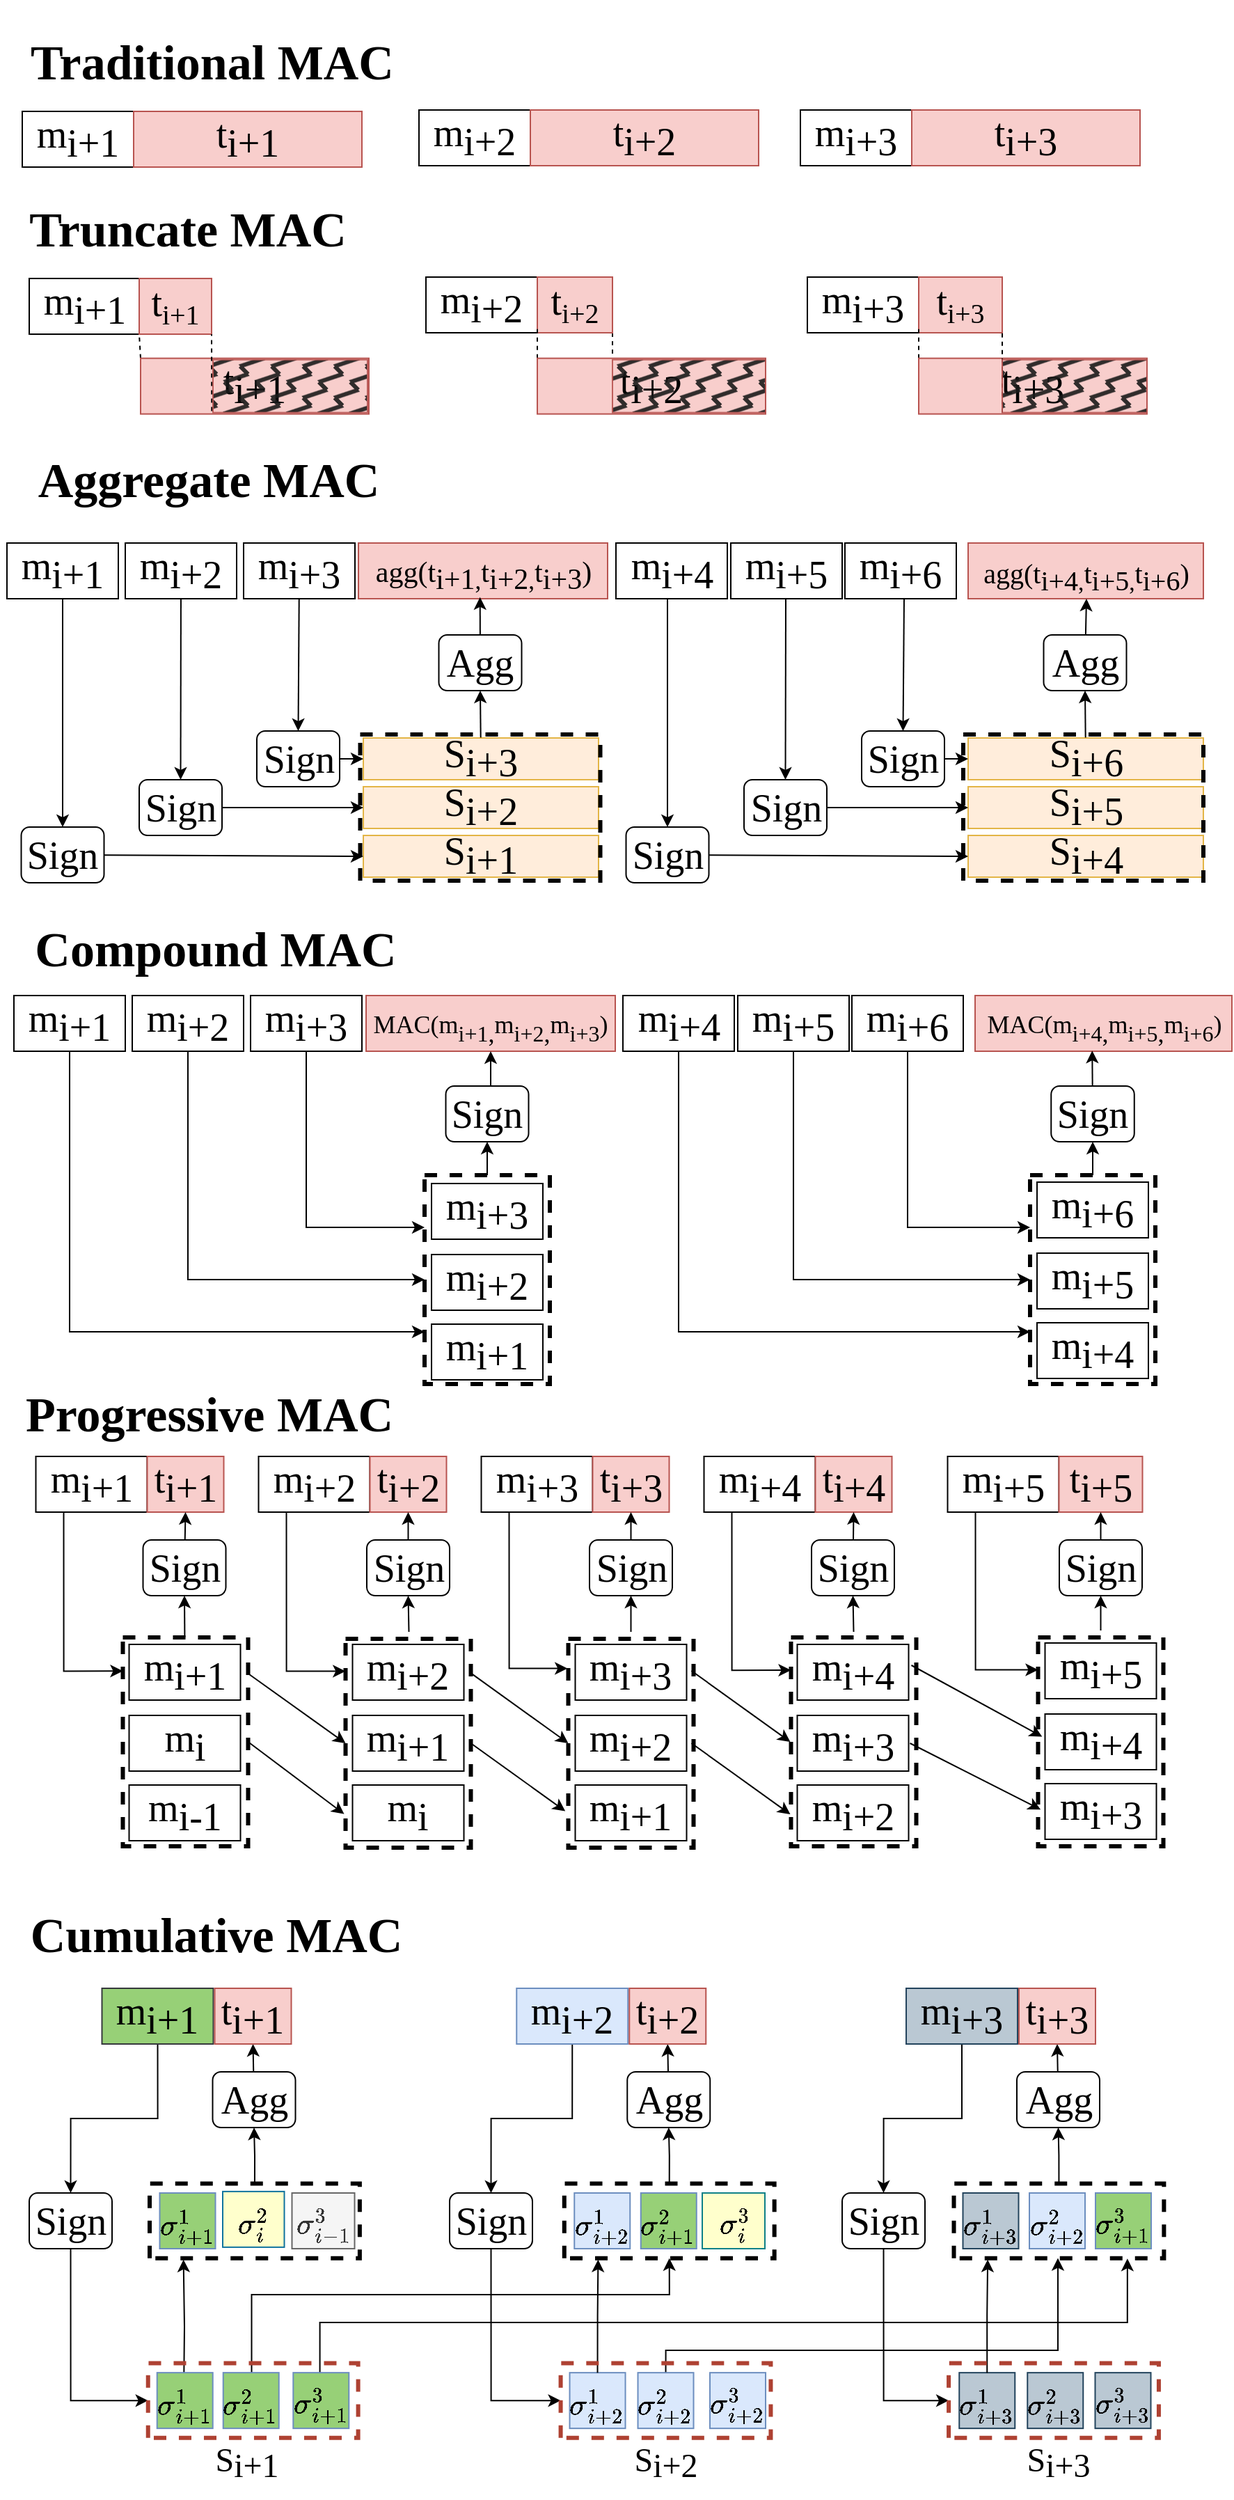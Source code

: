 <mxfile version="24.4.4" type="github">
  <diagram name="Page-1" id="5vq4HKyh1jyDOqxMfQYT">
    <mxGraphModel dx="909" dy="1606" grid="1" gridSize="10" guides="1" tooltips="1" connect="1" arrows="1" fold="1" page="1" pageScale="1" pageWidth="850" pageHeight="1100" math="1" shadow="0">
      <root>
        <mxCell id="0" />
        <mxCell id="1" parent="0" />
        <mxCell id="dsXAJnGnoEv3D2MMQ_t2-147" style="edgeStyle=orthogonalEdgeStyle;rounded=0;orthogonalLoop=1;jettySize=auto;html=1;exitX=0.5;exitY=1;exitDx=0;exitDy=0;entryX=0.5;entryY=0;entryDx=0;entryDy=0;fontFamily=Garamond;" parent="1" source="7LfN_9OkxTcba98f9i6o-15" target="dsXAJnGnoEv3D2MMQ_t2-146" edge="1">
          <mxGeometry relative="1" as="geometry" />
        </mxCell>
        <mxCell id="7LfN_9OkxTcba98f9i6o-15" value="m&lt;sub style=&quot;font-size: 28px;&quot;&gt;i+1&lt;/sub&gt;" style="rounded=0;whiteSpace=wrap;html=1;fontFamily=Garamond;fontSize=28;strokeWidth=1;strokeColor=#36393d;fontStyle=0;fillColor=#97D077;" parent="1" vertex="1">
          <mxGeometry x="73.25" y="1418" width="80" height="40" as="geometry" />
        </mxCell>
        <mxCell id="R5h9vcgwqC-V3kslJ7xL-183" style="edgeStyle=none;rounded=0;orthogonalLoop=1;jettySize=auto;html=1;entryX=0.5;entryY=0;entryDx=0;entryDy=0;fontSize=28;fontFamily=Garamond;" parent="1" source="7LfN_9OkxTcba98f9i6o-64" target="R5h9vcgwqC-V3kslJ7xL-178" edge="1">
          <mxGeometry relative="1" as="geometry" />
        </mxCell>
        <mxCell id="7LfN_9OkxTcba98f9i6o-64" value="m&lt;sub style=&quot;font-size: 28px;&quot;&gt;i+2&lt;/sub&gt;" style="rounded=0;whiteSpace=wrap;html=1;fontFamily=Garamond;fontSize=28;strokeWidth=1;strokeColor=default;fontStyle=0;fillColor=none;" parent="1" vertex="1">
          <mxGeometry x="90" y="380" width="80" height="40" as="geometry" />
        </mxCell>
        <mxCell id="R5h9vcgwqC-V3kslJ7xL-185" style="edgeStyle=none;rounded=0;orthogonalLoop=1;jettySize=auto;html=1;entryX=0.5;entryY=0;entryDx=0;entryDy=0;fontSize=28;fontFamily=Garamond;" parent="1" source="7LfN_9OkxTcba98f9i6o-66" target="R5h9vcgwqC-V3kslJ7xL-177" edge="1">
          <mxGeometry relative="1" as="geometry" />
        </mxCell>
        <mxCell id="7LfN_9OkxTcba98f9i6o-66" value="m&lt;sub style=&quot;font-size: 28px;&quot;&gt;i+3&lt;/sub&gt;" style="rounded=0;whiteSpace=wrap;html=1;fontFamily=Garamond;fontSize=28;strokeWidth=1;strokeColor=default;fontStyle=0;fillColor=none;" parent="1" vertex="1">
          <mxGeometry x="175" y="380" width="80" height="40" as="geometry" />
        </mxCell>
        <mxCell id="7LfN_9OkxTcba98f9i6o-67" value="&lt;font style=&quot;font-size: 21px;&quot;&gt;agg(t&lt;sub style=&quot;&quot;&gt;&lt;font style=&quot;font-size: 21px;&quot;&gt;i+1&lt;/font&gt;&lt;/sub&gt;&lt;sub style=&quot;&quot;&gt;,&lt;/sub&gt;&lt;span style=&quot;background-color: initial;&quot;&gt;t&lt;/span&gt;&lt;sub style=&quot;background-color: initial;&quot;&gt;&lt;font style=&quot;font-size: 21px;&quot;&gt;i+2&lt;/font&gt;&lt;/sub&gt;&lt;sub style=&quot;background-color: initial;&quot;&gt;,&lt;/sub&gt;&lt;span style=&quot;background-color: initial;&quot;&gt;t&lt;/span&gt;&lt;sub style=&quot;background-color: initial;&quot;&gt;&lt;font style=&quot;font-size: 21px;&quot;&gt;i+3&lt;/font&gt;&lt;/sub&gt;&lt;span style=&quot;background-color: initial;&quot;&gt;)&lt;/span&gt;&lt;/font&gt;" style="rounded=0;whiteSpace=wrap;html=1;fontFamily=Garamond;fontSize=28;fillColor=#f8cecc;strokeColor=#b85450;" parent="1" vertex="1">
          <mxGeometry x="257.5" y="380" width="179" height="40" as="geometry" />
        </mxCell>
        <mxCell id="7LfN_9OkxTcba98f9i6o-68" value="m&lt;sub style=&quot;font-size: 28px;&quot;&gt;i+4&lt;/sub&gt;" style="rounded=0;whiteSpace=wrap;html=1;fontFamily=Garamond;fontSize=28;" parent="1" vertex="1">
          <mxGeometry x="442.5" y="380" width="80" height="40" as="geometry" />
        </mxCell>
        <mxCell id="7LfN_9OkxTcba98f9i6o-69" value="m&lt;sub style=&quot;font-size: 28px;&quot;&gt;i+5&lt;/sub&gt;" style="rounded=0;whiteSpace=wrap;html=1;fontFamily=Garamond;fontSize=28;" parent="1" vertex="1">
          <mxGeometry x="525" y="380" width="80" height="40" as="geometry" />
        </mxCell>
        <mxCell id="R5h9vcgwqC-V3kslJ7xL-182" style="edgeStyle=none;rounded=0;orthogonalLoop=1;jettySize=auto;html=1;entryX=0.5;entryY=0;entryDx=0;entryDy=0;fontSize=28;fontFamily=Garamond;" parent="1" source="7LfN_9OkxTcba98f9i6o-70" target="R5h9vcgwqC-V3kslJ7xL-179" edge="1">
          <mxGeometry relative="1" as="geometry" />
        </mxCell>
        <mxCell id="7LfN_9OkxTcba98f9i6o-70" value="m&lt;sub style=&quot;font-size: 28px;&quot;&gt;i+1&lt;/sub&gt;" style="rounded=0;whiteSpace=wrap;html=1;fontFamily=Garamond;fontSize=28;strokeWidth=1;strokeColor=default;fontStyle=0;fillColor=none;" parent="1" vertex="1">
          <mxGeometry x="5" y="380" width="80" height="40" as="geometry" />
        </mxCell>
        <mxCell id="7LfN_9OkxTcba98f9i6o-88" value="m&lt;sub style=&quot;font-size: 28px;&quot;&gt;i+6&lt;/sub&gt;" style="rounded=0;whiteSpace=wrap;html=1;fontFamily=Garamond;fontSize=28;" parent="1" vertex="1">
          <mxGeometry x="607" y="380" width="80" height="40" as="geometry" />
        </mxCell>
        <mxCell id="7LfN_9OkxTcba98f9i6o-127" value="&lt;h1 style=&quot;font-size: 35px;&quot;&gt;Aggregate MAC&lt;/h1&gt;" style="text;html=1;align=center;verticalAlign=middle;whiteSpace=wrap;rounded=0;fontSize=35;fontFamily=Garamond;" parent="1" vertex="1">
          <mxGeometry x="15.25" y="320" width="270" height="30" as="geometry" />
        </mxCell>
        <mxCell id="7LfN_9OkxTcba98f9i6o-128" value="&lt;h1 style=&quot;&quot;&gt;&lt;font style=&quot;font-size: 35px;&quot;&gt;Compound MAC&lt;/font&gt;&lt;/h1&gt;" style="text;html=1;align=center;verticalAlign=middle;whiteSpace=wrap;rounded=0;fontSize=28;fontFamily=Garamond;" parent="1" vertex="1">
          <mxGeometry x="5" y="650" width="300" height="30" as="geometry" />
        </mxCell>
        <mxCell id="7LfN_9OkxTcba98f9i6o-130" value="&lt;h1 style=&quot;&quot;&gt;&lt;font style=&quot;font-size: 35px;&quot;&gt;Cumulative MAC&lt;/font&gt;&lt;/h1&gt;" style="text;html=1;align=center;verticalAlign=middle;whiteSpace=wrap;rounded=0;fontSize=28;fontFamily=Garamond;" parent="1" vertex="1">
          <mxGeometry y="1350" width="310.5" height="46" as="geometry" />
        </mxCell>
        <mxCell id="7LfN_9OkxTcba98f9i6o-141" value="&lt;span&gt;m&lt;sub style=&quot;font-size: 28px;&quot;&gt;i+2&lt;/sub&gt;&lt;/span&gt;" style="rounded=0;whiteSpace=wrap;html=1;fontFamily=Garamond;fontSize=28;fontStyle=0;strokeWidth=1;strokeColor=default;fillColor=none;" parent="1" vertex="1">
          <mxGeometry x="306" y="189" width="80" height="40" as="geometry" />
        </mxCell>
        <mxCell id="R5h9vcgwqC-V3kslJ7xL-208" style="edgeStyle=none;rounded=0;orthogonalLoop=1;jettySize=auto;html=1;exitX=1;exitY=1;exitDx=0;exitDy=0;entryX=0;entryY=1;entryDx=0;entryDy=0;endArrow=none;endFill=0;dashed=1;fontStyle=0;fontFamily=Garamond;" parent="1" source="7LfN_9OkxTcba98f9i6o-142" target="R5h9vcgwqC-V3kslJ7xL-29" edge="1">
          <mxGeometry relative="1" as="geometry" />
        </mxCell>
        <mxCell id="7LfN_9OkxTcba98f9i6o-142" value="t&lt;sub style=&quot;&quot;&gt;&lt;font style=&quot;font-size: 20px;&quot;&gt;i+2&lt;/font&gt;&lt;/sub&gt;" style="rounded=0;whiteSpace=wrap;html=1;fontFamily=Garamond;fontSize=28;fillColor=#f8cecc;fontStyle=0;strokeWidth=1;strokeColor=#b85450;" parent="1" vertex="1">
          <mxGeometry x="386" y="189" width="54" height="40" as="geometry" />
        </mxCell>
        <mxCell id="7LfN_9OkxTcba98f9i6o-143" value="&lt;span&gt;m&lt;sub style=&quot;font-size: 28px;&quot;&gt;i+3&lt;/sub&gt;&lt;/span&gt;" style="rounded=0;whiteSpace=wrap;html=1;fontFamily=Garamond;fontSize=28;fontStyle=0;strokeWidth=1;strokeColor=default;fillColor=none;" parent="1" vertex="1">
          <mxGeometry x="580" y="189" width="80" height="40" as="geometry" />
        </mxCell>
        <mxCell id="7LfN_9OkxTcba98f9i6o-144" value="t&lt;sub style=&quot;&quot;&gt;&lt;font style=&quot;font-size: 20px;&quot;&gt;i+3&lt;/font&gt;&lt;/sub&gt;" style="rounded=0;whiteSpace=wrap;html=1;fontFamily=Garamond;fontSize=28;fillColor=#f8cecc;fontStyle=0;strokeWidth=1;strokeColor=#b85450;" parent="1" vertex="1">
          <mxGeometry x="660" y="189" width="60" height="40" as="geometry" />
        </mxCell>
        <mxCell id="7LfN_9OkxTcba98f9i6o-148" value="&lt;span&gt;m&lt;sub style=&quot;font-size: 28px;&quot;&gt;i+1&lt;/sub&gt;&lt;/span&gt;" style="rounded=0;whiteSpace=wrap;html=1;fontFamily=Garamond;fontSize=28;fontStyle=0" parent="1" vertex="1">
          <mxGeometry x="21" y="190" width="80" height="40" as="geometry" />
        </mxCell>
        <mxCell id="7LfN_9OkxTcba98f9i6o-149" value="&lt;span style=&quot;color: rgb(0, 0, 0); font-size: 28px; font-style: normal; font-variant-ligatures: normal; font-variant-caps: normal; letter-spacing: normal; orphans: 2; text-align: center; text-indent: 0px; text-transform: none; widows: 2; word-spacing: 0px; -webkit-text-stroke-width: 0px; white-space: normal; text-decoration-thickness: initial; text-decoration-style: initial; text-decoration-color: initial; float: none; display: inline !important;&quot;&gt;t&lt;/span&gt;&lt;sub style=&quot;forced-color-adjust: none; color: rgb(0, 0, 0); font-style: normal; font-variant-ligatures: normal; font-variant-caps: normal; letter-spacing: normal; orphans: 2; text-align: center; text-indent: 0px; text-transform: none; widows: 2; word-spacing: 0px; -webkit-text-stroke-width: 0px; white-space: normal; text-decoration-thickness: initial; text-decoration-style: initial; text-decoration-color: initial;&quot;&gt;&lt;font style=&quot;font-size: 20px;&quot;&gt;i+1&lt;/font&gt;&lt;/sub&gt;" style="rounded=0;whiteSpace=wrap;html=1;fontFamily=Garamond;fontSize=28;labelBackgroundColor=none;fillColor=#f8cecc;strokeColor=#b85450;fontStyle=0" parent="1" vertex="1">
          <mxGeometry x="100" y="190" width="52" height="40" as="geometry" />
        </mxCell>
        <mxCell id="7LfN_9OkxTcba98f9i6o-152" value="&lt;h1 style=&quot;font-size: 35px;&quot;&gt;&lt;font style=&quot;font-size: 35px;&quot;&gt;Truncate MAC&lt;/font&gt;&lt;/h1&gt;" style="text;html=1;align=center;verticalAlign=middle;whiteSpace=wrap;rounded=0;fontSize=35;fontFamily=Garamond;" parent="1" vertex="1">
          <mxGeometry x="10" y="140" width="250" height="30" as="geometry" />
        </mxCell>
        <mxCell id="R5h9vcgwqC-V3kslJ7xL-188" style="edgeStyle=none;rounded=0;orthogonalLoop=1;jettySize=auto;html=1;entryX=0.5;entryY=1;entryDx=0;entryDy=0;fontSize=28;fontFamily=Garamond;" parent="1" source="7LfN_9OkxTcba98f9i6o-189" target="R5h9vcgwqC-V3kslJ7xL-187" edge="1">
          <mxGeometry relative="1" as="geometry" />
        </mxCell>
        <mxCell id="7LfN_9OkxTcba98f9i6o-189" value="S&lt;sub style=&quot;font-size: 28px;&quot;&gt;i+3&lt;/sub&gt;" style="rounded=0;whiteSpace=wrap;html=1;fontFamily=Garamond;fontSize=28;fillColor=#ffe6cc;rotation=0;opacity=70;strokeColor=#d79b00;" parent="1" vertex="1">
          <mxGeometry x="261" y="520" width="169" height="30" as="geometry" />
        </mxCell>
        <mxCell id="7LfN_9OkxTcba98f9i6o-190" value="S&lt;sub style=&quot;font-size: 28px;&quot;&gt;i+2&lt;/sub&gt;" style="rounded=0;whiteSpace=wrap;html=1;fontFamily=Garamond;fontSize=28;fillColor=#ffe6cc;rotation=0;opacity=70;strokeColor=#d79b00;" parent="1" vertex="1">
          <mxGeometry x="261" y="555" width="169" height="30" as="geometry" />
        </mxCell>
        <mxCell id="7LfN_9OkxTcba98f9i6o-191" value="S&lt;sub style=&quot;font-size: 28px;&quot;&gt;i+1&lt;/sub&gt;" style="rounded=0;whiteSpace=wrap;html=1;fontFamily=Garamond;fontSize=28;fillColor=#ffe6cc;rotation=0;opacity=70;strokeColor=#d79b00;" parent="1" vertex="1">
          <mxGeometry x="261" y="590" width="169" height="30" as="geometry" />
        </mxCell>
        <mxCell id="R5h9vcgwqC-V3kslJ7xL-6" value="&lt;font style=&quot;font-size: 20px;&quot;&gt;agg(t&lt;sub style=&quot;&quot;&gt;&lt;font style=&quot;font-size: 20px;&quot;&gt;i+4&lt;/font&gt;&lt;/sub&gt;&lt;sub style=&quot;&quot;&gt;,&lt;/sub&gt;&lt;span style=&quot;background-color: initial;&quot;&gt;t&lt;/span&gt;&lt;sub style=&quot;background-color: initial;&quot;&gt;&lt;font style=&quot;font-size: 20px;&quot;&gt;i+5&lt;/font&gt;&lt;/sub&gt;&lt;sub style=&quot;background-color: initial;&quot;&gt;,&lt;/sub&gt;&lt;span style=&quot;background-color: initial;&quot;&gt;t&lt;/span&gt;&lt;sub style=&quot;background-color: initial;&quot;&gt;&lt;font style=&quot;font-size: 20px;&quot;&gt;i+6&lt;/font&gt;&lt;/sub&gt;&lt;span style=&quot;background-color: initial;&quot;&gt;)&lt;/span&gt;&lt;/font&gt;" style="rounded=0;whiteSpace=wrap;html=1;fontFamily=Garamond;fontSize=28;fillColor=#f8cecc;strokeColor=#b85450;" parent="1" vertex="1">
          <mxGeometry x="695.5" y="380" width="169" height="40" as="geometry" />
        </mxCell>
        <mxCell id="R5h9vcgwqC-V3kslJ7xL-22" value="" style="endArrow=none;dashed=1;html=1;rounded=0;exitX=0;exitY=0;exitDx=0;exitDy=0;fontSize=28;fontStyle=0;fontFamily=Garamond;" parent="1" edge="1">
          <mxGeometry width="50" height="50" relative="1" as="geometry">
            <mxPoint x="660" y="247.32" as="sourcePoint" />
            <mxPoint x="660" y="226.32" as="targetPoint" />
          </mxGeometry>
        </mxCell>
        <mxCell id="R5h9vcgwqC-V3kslJ7xL-23" value="&lt;span style=&quot;color: rgb(0, 0, 0); font-size: 28px; font-style: normal; font-variant-ligatures: normal; font-variant-caps: normal; letter-spacing: normal; orphans: 2; text-align: center; text-indent: 0px; text-transform: none; widows: 2; word-spacing: 0px; -webkit-text-stroke-width: 0px; white-space: normal; text-decoration-thickness: initial; text-decoration-style: initial; text-decoration-color: initial; float: none; display: inline !important;&quot;&gt;t&lt;/span&gt;&lt;sub style=&quot;forced-color-adjust: none; color: rgb(0, 0, 0); font-style: normal; font-variant-ligatures: normal; font-variant-caps: normal; letter-spacing: normal; orphans: 2; text-align: center; text-indent: 0px; text-transform: none; widows: 2; word-spacing: 0px; -webkit-text-stroke-width: 0px; white-space: normal; text-decoration-thickness: initial; text-decoration-style: initial; text-decoration-color: initial; font-size: 28px;&quot;&gt;i+3&lt;/sub&gt;" style="rounded=0;whiteSpace=wrap;html=1;fontFamily=Garamond;fontSize=28;labelBackgroundColor=none;fillColor=#f8cecc;strokeColor=#b85450;fontStyle=0" parent="1" vertex="1">
          <mxGeometry x="660" y="247.32" width="164" height="40" as="geometry" />
        </mxCell>
        <mxCell id="R5h9vcgwqC-V3kslJ7xL-24" value="" style="endArrow=none;dashed=1;html=1;rounded=0;exitX=0;exitY=1;exitDx=0;exitDy=0;fontSize=28;entryX=1;entryY=1;entryDx=0;entryDy=0;fontStyle=0;fontFamily=Garamond;" parent="1" source="R5h9vcgwqC-V3kslJ7xL-25" target="7LfN_9OkxTcba98f9i6o-144" edge="1">
          <mxGeometry width="50" height="50" relative="1" as="geometry">
            <mxPoint x="700" y="290" as="sourcePoint" />
            <mxPoint x="700" y="227.32" as="targetPoint" />
          </mxGeometry>
        </mxCell>
        <mxCell id="R5h9vcgwqC-V3kslJ7xL-25" value="" style="rounded=0;whiteSpace=wrap;html=1;strokeColor=#b85450;opacity=90;glass=0;shadow=0;fillStyle=zigzag-line;fillColor=#1A1A1A;fontSize=28;fontStyle=0;fontFamily=Garamond;" parent="1" vertex="1">
          <mxGeometry x="720" y="248.32" width="104" height="38" as="geometry" />
        </mxCell>
        <mxCell id="R5h9vcgwqC-V3kslJ7xL-26" value="" style="endArrow=none;dashed=1;html=1;rounded=0;exitX=0;exitY=0;exitDx=0;exitDy=0;fontSize=28;fontStyle=0;fontFamily=Garamond;" parent="1" edge="1">
          <mxGeometry width="50" height="50" relative="1" as="geometry">
            <mxPoint x="386" y="247.32" as="sourcePoint" />
            <mxPoint x="386" y="226.32" as="targetPoint" />
          </mxGeometry>
        </mxCell>
        <mxCell id="R5h9vcgwqC-V3kslJ7xL-27" value="&lt;span style=&quot;color: rgb(0, 0, 0); font-size: 28px; font-style: normal; font-variant-ligatures: normal; font-variant-caps: normal; letter-spacing: normal; orphans: 2; text-align: center; text-indent: 0px; text-transform: none; widows: 2; word-spacing: 0px; -webkit-text-stroke-width: 0px; white-space: normal; text-decoration-thickness: initial; text-decoration-style: initial; text-decoration-color: initial; float: none; display: inline !important;&quot;&gt;t&lt;/span&gt;&lt;sub style=&quot;forced-color-adjust: none; color: rgb(0, 0, 0); font-style: normal; font-variant-ligatures: normal; font-variant-caps: normal; letter-spacing: normal; orphans: 2; text-align: center; text-indent: 0px; text-transform: none; widows: 2; word-spacing: 0px; -webkit-text-stroke-width: 0px; white-space: normal; text-decoration-thickness: initial; text-decoration-style: initial; text-decoration-color: initial; font-size: 28px;&quot;&gt;i+2&lt;/sub&gt;" style="rounded=0;whiteSpace=wrap;html=1;fontFamily=Garamond;fontSize=28;labelBackgroundColor=none;fillColor=#f8cecc;strokeColor=#b85450;fontStyle=0" parent="1" vertex="1">
          <mxGeometry x="386" y="247.32" width="164" height="40" as="geometry" />
        </mxCell>
        <mxCell id="R5h9vcgwqC-V3kslJ7xL-29" value="" style="rounded=0;whiteSpace=wrap;html=1;strokeColor=#b85450;opacity=90;glass=0;shadow=0;fillStyle=zigzag-line;fillColor=#1A1A1A;fontSize=28;fontStyle=0;fontFamily=Garamond;" parent="1" vertex="1">
          <mxGeometry x="440" y="248.32" width="110" height="38" as="geometry" />
        </mxCell>
        <mxCell id="R5h9vcgwqC-V3kslJ7xL-30" value="" style="endArrow=none;dashed=1;html=1;rounded=0;exitX=0;exitY=0;exitDx=0;exitDy=0;fontSize=28;entryX=0;entryY=1;entryDx=0;entryDy=0;fontStyle=0;fontFamily=Garamond;" parent="1" target="7LfN_9OkxTcba98f9i6o-149" edge="1">
          <mxGeometry width="50" height="50" relative="1" as="geometry">
            <mxPoint x="101" y="247.32" as="sourcePoint" />
            <mxPoint x="101" y="226.32" as="targetPoint" />
          </mxGeometry>
        </mxCell>
        <mxCell id="R5h9vcgwqC-V3kslJ7xL-31" value="&lt;span style=&quot;color: rgb(0, 0, 0); font-size: 28px; font-style: normal; font-variant-ligatures: normal; font-variant-caps: normal; letter-spacing: normal; orphans: 2; text-align: center; text-indent: 0px; text-transform: none; widows: 2; word-spacing: 0px; -webkit-text-stroke-width: 0px; white-space: normal; text-decoration-thickness: initial; text-decoration-style: initial; text-decoration-color: initial; float: none; display: inline !important;&quot;&gt;t&lt;/span&gt;&lt;sub style=&quot;forced-color-adjust: none; color: rgb(0, 0, 0); font-style: normal; font-variant-ligatures: normal; font-variant-caps: normal; letter-spacing: normal; orphans: 2; text-align: center; text-indent: 0px; text-transform: none; widows: 2; word-spacing: 0px; -webkit-text-stroke-width: 0px; white-space: normal; text-decoration-thickness: initial; text-decoration-style: initial; text-decoration-color: initial; font-size: 28px;&quot;&gt;i+1&lt;/sub&gt;" style="rounded=0;whiteSpace=wrap;html=1;fontFamily=Garamond;fontSize=28;labelBackgroundColor=none;fillColor=#f8cecc;strokeColor=#b85450;fontStyle=0" parent="1" vertex="1">
          <mxGeometry x="101" y="247.32" width="164" height="40" as="geometry" />
        </mxCell>
        <mxCell id="R5h9vcgwqC-V3kslJ7xL-32" value="" style="endArrow=none;dashed=1;html=1;rounded=0;exitX=0.312;exitY=0.949;exitDx=0;exitDy=0;fontSize=28;entryX=1;entryY=1;entryDx=0;entryDy=0;exitPerimeter=0;fontStyle=0;fontFamily=Garamond;" parent="1" source="R5h9vcgwqC-V3kslJ7xL-31" target="7LfN_9OkxTcba98f9i6o-149" edge="1">
          <mxGeometry width="50" height="50" relative="1" as="geometry">
            <mxPoint x="141" y="290" as="sourcePoint" />
            <mxPoint x="141" y="227.32" as="targetPoint" />
          </mxGeometry>
        </mxCell>
        <mxCell id="R5h9vcgwqC-V3kslJ7xL-33" value="" style="rounded=0;whiteSpace=wrap;html=1;strokeColor=#b85450;opacity=90;glass=0;shadow=0;fillStyle=zigzag-line;fillColor=#1A1A1A;fontSize=28;fontStyle=0;fontFamily=Garamond;" parent="1" vertex="1">
          <mxGeometry x="153" y="248.32" width="111" height="38" as="geometry" />
        </mxCell>
        <mxCell id="R5h9vcgwqC-V3kslJ7xL-74" style="edgeStyle=orthogonalEdgeStyle;rounded=0;orthogonalLoop=1;jettySize=auto;html=1;exitX=0.5;exitY=1;exitDx=0;exitDy=0;entryX=0;entryY=0.5;entryDx=0;entryDy=0;fontSize=28;fontFamily=Garamond;" parent="1" source="R5h9vcgwqC-V3kslJ7xL-44" target="R5h9vcgwqC-V3kslJ7xL-72" edge="1">
          <mxGeometry relative="1" as="geometry" />
        </mxCell>
        <mxCell id="R5h9vcgwqC-V3kslJ7xL-44" value="m&lt;sub style=&quot;font-size: 28px;&quot;&gt;i+2&lt;/sub&gt;" style="rounded=0;whiteSpace=wrap;html=1;fontFamily=Garamond;fontSize=28;strokeWidth=1;strokeColor=default;fontStyle=0;fillColor=none;" parent="1" vertex="1">
          <mxGeometry x="95" y="705" width="80" height="40" as="geometry" />
        </mxCell>
        <mxCell id="R5h9vcgwqC-V3kslJ7xL-76" style="edgeStyle=orthogonalEdgeStyle;rounded=0;orthogonalLoop=1;jettySize=auto;html=1;exitX=0.5;exitY=1;exitDx=0;exitDy=0;entryX=0;entryY=0.25;entryDx=0;entryDy=0;fontSize=28;fontFamily=Garamond;" parent="1" source="R5h9vcgwqC-V3kslJ7xL-46" target="R5h9vcgwqC-V3kslJ7xL-72" edge="1">
          <mxGeometry relative="1" as="geometry" />
        </mxCell>
        <mxCell id="R5h9vcgwqC-V3kslJ7xL-46" value="m&lt;sub style=&quot;font-size: 28px;&quot;&gt;i+3&lt;/sub&gt;" style="rounded=0;whiteSpace=wrap;html=1;fontFamily=Garamond;fontSize=28;strokeWidth=1;strokeColor=default;fontStyle=0;fillColor=none;" parent="1" vertex="1">
          <mxGeometry x="180" y="705" width="80" height="40" as="geometry" />
        </mxCell>
        <mxCell id="R5h9vcgwqC-V3kslJ7xL-47" value="&lt;font style=&quot;&quot;&gt;&lt;span style=&quot;font-size: 18px;&quot;&gt;MAC(m&lt;/span&gt;&lt;sub style=&quot;&quot;&gt;&lt;font style=&quot;font-size: 16px;&quot;&gt;i+1&lt;/font&gt;&lt;/sub&gt;&lt;sub style=&quot;font-size: 18px;&quot;&gt;,&lt;/sub&gt;&lt;span style=&quot;font-size: 18px; background-color: initial;&quot;&gt;m&lt;/span&gt;&lt;sub style=&quot;background-color: initial;&quot;&gt;&lt;font style=&quot;font-size: 16px;&quot;&gt;i+2&lt;/font&gt;&lt;/sub&gt;&lt;sub style=&quot;font-size: 18px; background-color: initial;&quot;&gt;,&lt;/sub&gt;&lt;span style=&quot;font-size: 18px; background-color: initial;&quot;&gt;m&lt;/span&gt;&lt;sub style=&quot;background-color: initial;&quot;&gt;&lt;font style=&quot;font-size: 16px;&quot;&gt;i+3&lt;/font&gt;&lt;/sub&gt;&lt;span style=&quot;font-size: 18px; background-color: initial;&quot;&gt;)&lt;/span&gt;&lt;/font&gt;" style="rounded=0;whiteSpace=wrap;html=1;fontFamily=Garamond;fontSize=28;fillColor=#f8cecc;strokeColor=#b85450;" parent="1" vertex="1">
          <mxGeometry x="263" y="705" width="179" height="40" as="geometry" />
        </mxCell>
        <mxCell id="R5h9vcgwqC-V3kslJ7xL-89" style="edgeStyle=orthogonalEdgeStyle;rounded=0;orthogonalLoop=1;jettySize=auto;html=1;exitX=0.5;exitY=1;exitDx=0;exitDy=0;entryX=0;entryY=0.75;entryDx=0;entryDy=0;fontSize=28;fontFamily=Garamond;" parent="1" source="R5h9vcgwqC-V3kslJ7xL-49" target="R5h9vcgwqC-V3kslJ7xL-85" edge="1">
          <mxGeometry relative="1" as="geometry" />
        </mxCell>
        <mxCell id="R5h9vcgwqC-V3kslJ7xL-49" value="m&lt;sub style=&quot;font-size: 28px;&quot;&gt;i+4&lt;/sub&gt;" style="rounded=0;whiteSpace=wrap;html=1;fontFamily=Garamond;fontSize=28;" parent="1" vertex="1">
          <mxGeometry x="447.5" y="705" width="80" height="40" as="geometry" />
        </mxCell>
        <mxCell id="R5h9vcgwqC-V3kslJ7xL-88" style="edgeStyle=orthogonalEdgeStyle;rounded=0;orthogonalLoop=1;jettySize=auto;html=1;exitX=0.5;exitY=1;exitDx=0;exitDy=0;entryX=0;entryY=0.5;entryDx=0;entryDy=0;fontSize=28;fontFamily=Garamond;" parent="1" source="R5h9vcgwqC-V3kslJ7xL-51" target="R5h9vcgwqC-V3kslJ7xL-85" edge="1">
          <mxGeometry relative="1" as="geometry" />
        </mxCell>
        <mxCell id="R5h9vcgwqC-V3kslJ7xL-51" value="m&lt;sub style=&quot;font-size: 28px;&quot;&gt;i+5&lt;/sub&gt;" style="rounded=0;whiteSpace=wrap;html=1;fontFamily=Garamond;fontSize=28;" parent="1" vertex="1">
          <mxGeometry x="530" y="705" width="80" height="40" as="geometry" />
        </mxCell>
        <mxCell id="R5h9vcgwqC-V3kslJ7xL-75" style="edgeStyle=orthogonalEdgeStyle;rounded=0;orthogonalLoop=1;jettySize=auto;html=1;exitX=0.5;exitY=1;exitDx=0;exitDy=0;entryX=0;entryY=0.75;entryDx=0;entryDy=0;fontSize=28;fontFamily=Garamond;" parent="1" source="R5h9vcgwqC-V3kslJ7xL-53" target="R5h9vcgwqC-V3kslJ7xL-72" edge="1">
          <mxGeometry relative="1" as="geometry" />
        </mxCell>
        <mxCell id="R5h9vcgwqC-V3kslJ7xL-53" value="m&lt;sub style=&quot;font-size: 28px;&quot;&gt;i+1&lt;/sub&gt;" style="rounded=0;whiteSpace=wrap;html=1;fontFamily=Garamond;fontSize=28;strokeWidth=1;strokeColor=default;fontStyle=0;fillColor=none;" parent="1" vertex="1">
          <mxGeometry x="10" y="705" width="80" height="40" as="geometry" />
        </mxCell>
        <mxCell id="R5h9vcgwqC-V3kslJ7xL-87" style="edgeStyle=orthogonalEdgeStyle;rounded=0;orthogonalLoop=1;jettySize=auto;html=1;exitX=0.5;exitY=1;exitDx=0;exitDy=0;entryX=0;entryY=0.25;entryDx=0;entryDy=0;fontSize=28;fontFamily=Garamond;" parent="1" source="R5h9vcgwqC-V3kslJ7xL-55" target="R5h9vcgwqC-V3kslJ7xL-85" edge="1">
          <mxGeometry relative="1" as="geometry" />
        </mxCell>
        <mxCell id="R5h9vcgwqC-V3kslJ7xL-55" value="m&lt;sub style=&quot;font-size: 28px;&quot;&gt;i+6&lt;/sub&gt;" style="rounded=0;whiteSpace=wrap;html=1;fontFamily=Garamond;fontSize=28;" parent="1" vertex="1">
          <mxGeometry x="612" y="705" width="80" height="40" as="geometry" />
        </mxCell>
        <mxCell id="R5h9vcgwqC-V3kslJ7xL-59" value="&lt;font style=&quot;&quot;&gt;&lt;span style=&quot;font-size: 18px;&quot;&gt;MAC(m&lt;/span&gt;&lt;sub style=&quot;&quot;&gt;&lt;font style=&quot;font-size: 16px;&quot;&gt;i+4&lt;/font&gt;&lt;/sub&gt;&lt;sub style=&quot;font-size: 18px;&quot;&gt;,&lt;/sub&gt;&lt;span style=&quot;font-size: 18px; background-color: initial;&quot;&gt;m&lt;/span&gt;&lt;sub style=&quot;background-color: initial;&quot;&gt;&lt;font style=&quot;font-size: 16px;&quot;&gt;i+5&lt;/font&gt;&lt;/sub&gt;&lt;sub style=&quot;font-size: 18px; background-color: initial;&quot;&gt;,&lt;/sub&gt;&lt;span style=&quot;font-size: 18px; background-color: initial;&quot;&gt;m&lt;/span&gt;&lt;sub style=&quot;background-color: initial;&quot;&gt;&lt;font style=&quot;font-size: 16px;&quot;&gt;i+6&lt;/font&gt;&lt;/sub&gt;&lt;span style=&quot;font-size: 18px; background-color: initial;&quot;&gt;)&lt;/span&gt;&lt;/font&gt;" style="rounded=0;whiteSpace=wrap;html=1;fontFamily=Garamond;fontSize=28;fillColor=#f8cecc;strokeColor=#b85450;" parent="1" vertex="1">
          <mxGeometry x="700.5" y="705" width="184.5" height="40" as="geometry" />
        </mxCell>
        <mxCell id="R5h9vcgwqC-V3kslJ7xL-67" value="m&lt;sub style=&quot;font-size: 28px;&quot;&gt;i+1&lt;/sub&gt;" style="rounded=0;whiteSpace=wrap;html=1;fontFamily=Garamond;fontSize=28;strokeWidth=1;strokeColor=default;fontStyle=0;fillColor=none;" parent="1" vertex="1">
          <mxGeometry x="310" y="941" width="80" height="40" as="geometry" />
        </mxCell>
        <mxCell id="R5h9vcgwqC-V3kslJ7xL-68" value="m&lt;sub style=&quot;font-size: 28px;&quot;&gt;i+2&lt;/sub&gt;" style="rounded=0;whiteSpace=wrap;html=1;fontFamily=Garamond;fontSize=28;strokeWidth=1;strokeColor=default;fontStyle=0;fillColor=none;" parent="1" vertex="1">
          <mxGeometry x="310" y="891" width="80" height="40" as="geometry" />
        </mxCell>
        <mxCell id="R5h9vcgwqC-V3kslJ7xL-69" value="m&lt;sub style=&quot;font-size: 28px;&quot;&gt;i+3&lt;/sub&gt;" style="rounded=0;whiteSpace=wrap;html=1;fontFamily=Garamond;fontSize=28;strokeWidth=1;strokeColor=default;fontStyle=0;fillColor=none;" parent="1" vertex="1">
          <mxGeometry x="310" y="840" width="80" height="40" as="geometry" />
        </mxCell>
        <mxCell id="R5h9vcgwqC-V3kslJ7xL-97" style="edgeStyle=orthogonalEdgeStyle;rounded=0;orthogonalLoop=1;jettySize=auto;html=1;exitX=0.5;exitY=0;exitDx=0;exitDy=0;entryX=0.5;entryY=1;entryDx=0;entryDy=0;fontSize=28;fontFamily=Garamond;" parent="1" source="R5h9vcgwqC-V3kslJ7xL-72" target="R5h9vcgwqC-V3kslJ7xL-93" edge="1">
          <mxGeometry relative="1" as="geometry" />
        </mxCell>
        <mxCell id="R5h9vcgwqC-V3kslJ7xL-72" value="" style="rounded=0;whiteSpace=wrap;html=1;fillColor=none;dashed=1;strokeWidth=3;fontSize=28;fontFamily=Garamond;" parent="1" vertex="1">
          <mxGeometry x="305" y="834" width="90" height="150" as="geometry" />
        </mxCell>
        <mxCell id="R5h9vcgwqC-V3kslJ7xL-81" value="m&lt;sub style=&quot;font-size: 28px;&quot;&gt;i+4&lt;/sub&gt;" style="rounded=0;whiteSpace=wrap;html=1;fontFamily=Garamond;fontSize=28;strokeWidth=1;strokeColor=default;fontStyle=0;fillColor=none;" parent="1" vertex="1">
          <mxGeometry x="745" y="940" width="80" height="40" as="geometry" />
        </mxCell>
        <mxCell id="R5h9vcgwqC-V3kslJ7xL-82" value="m&lt;sub style=&quot;font-size: 28px;&quot;&gt;i+5&lt;/sub&gt;" style="rounded=0;whiteSpace=wrap;html=1;fontFamily=Garamond;fontSize=28;strokeWidth=1;strokeColor=default;fontStyle=0;fillColor=none;" parent="1" vertex="1">
          <mxGeometry x="745" y="890" width="80" height="40" as="geometry" />
        </mxCell>
        <mxCell id="R5h9vcgwqC-V3kslJ7xL-83" value="m&lt;sub style=&quot;font-size: 28px;&quot;&gt;i+6&lt;/sub&gt;" style="rounded=0;whiteSpace=wrap;html=1;fontFamily=Garamond;fontSize=28;strokeWidth=1;strokeColor=default;fontStyle=0;fillColor=none;" parent="1" vertex="1">
          <mxGeometry x="745" y="839" width="80" height="40" as="geometry" />
        </mxCell>
        <mxCell id="R5h9vcgwqC-V3kslJ7xL-95" style="edgeStyle=orthogonalEdgeStyle;rounded=0;orthogonalLoop=1;jettySize=auto;html=1;exitX=0.5;exitY=0;exitDx=0;exitDy=0;entryX=0.5;entryY=1;entryDx=0;entryDy=0;fontSize=28;fontFamily=Garamond;" parent="1" source="R5h9vcgwqC-V3kslJ7xL-85" target="R5h9vcgwqC-V3kslJ7xL-94" edge="1">
          <mxGeometry relative="1" as="geometry" />
        </mxCell>
        <mxCell id="R5h9vcgwqC-V3kslJ7xL-85" value="" style="rounded=0;whiteSpace=wrap;html=1;fillColor=none;dashed=1;strokeWidth=3;fontSize=28;fontFamily=Garamond;" parent="1" vertex="1">
          <mxGeometry x="740" y="834" width="90" height="150" as="geometry" />
        </mxCell>
        <mxCell id="R5h9vcgwqC-V3kslJ7xL-98" style="edgeStyle=orthogonalEdgeStyle;rounded=0;orthogonalLoop=1;jettySize=auto;html=1;exitX=0.5;exitY=0;exitDx=0;exitDy=0;entryX=0.5;entryY=1;entryDx=0;entryDy=0;fontSize=28;fontFamily=Garamond;" parent="1" source="R5h9vcgwqC-V3kslJ7xL-93" target="R5h9vcgwqC-V3kslJ7xL-47" edge="1">
          <mxGeometry relative="1" as="geometry" />
        </mxCell>
        <mxCell id="R5h9vcgwqC-V3kslJ7xL-93" value="&lt;font style=&quot;font-size: 28px;&quot;&gt;Sign&lt;/font&gt;" style="rounded=1;whiteSpace=wrap;html=1;fontSize=28;fontFamily=Garamond;" parent="1" vertex="1">
          <mxGeometry x="320.25" y="770" width="59.5" height="40" as="geometry" />
        </mxCell>
        <mxCell id="R5h9vcgwqC-V3kslJ7xL-94" value="&lt;font style=&quot;font-size: 28px;&quot;&gt;Sign&lt;/font&gt;" style="rounded=1;whiteSpace=wrap;html=1;fontSize=28;fontFamily=Garamond;" parent="1" vertex="1">
          <mxGeometry x="755.13" y="770" width="59.75" height="40" as="geometry" />
        </mxCell>
        <mxCell id="R5h9vcgwqC-V3kslJ7xL-186" style="edgeStyle=none;rounded=0;orthogonalLoop=1;jettySize=auto;html=1;entryX=0;entryY=0.5;entryDx=0;entryDy=0;fontSize=28;fontFamily=Garamond;" parent="1" source="R5h9vcgwqC-V3kslJ7xL-177" target="7LfN_9OkxTcba98f9i6o-189" edge="1">
          <mxGeometry relative="1" as="geometry" />
        </mxCell>
        <mxCell id="R5h9vcgwqC-V3kslJ7xL-177" value="&lt;font style=&quot;font-size: 28px;&quot;&gt;Sign&lt;/font&gt;" style="rounded=1;whiteSpace=wrap;html=1;fontSize=28;fontFamily=Garamond;" parent="1" vertex="1">
          <mxGeometry x="184.5" y="515" width="59.5" height="40" as="geometry" />
        </mxCell>
        <mxCell id="R5h9vcgwqC-V3kslJ7xL-184" style="edgeStyle=none;rounded=0;orthogonalLoop=1;jettySize=auto;html=1;fontSize=28;fontFamily=Garamond;" parent="1" source="R5h9vcgwqC-V3kslJ7xL-178" target="7LfN_9OkxTcba98f9i6o-190" edge="1">
          <mxGeometry relative="1" as="geometry" />
        </mxCell>
        <mxCell id="R5h9vcgwqC-V3kslJ7xL-178" value="&lt;font style=&quot;font-size: 28px;&quot;&gt;Sign&lt;/font&gt;" style="rounded=1;whiteSpace=wrap;html=1;fontSize=28;fontFamily=Garamond;" parent="1" vertex="1">
          <mxGeometry x="100" y="550" width="59.5" height="40" as="geometry" />
        </mxCell>
        <mxCell id="R5h9vcgwqC-V3kslJ7xL-180" style="edgeStyle=none;rounded=0;orthogonalLoop=1;jettySize=auto;html=1;entryX=0;entryY=0.5;entryDx=0;entryDy=0;fontSize=28;fontFamily=Garamond;" parent="1" source="R5h9vcgwqC-V3kslJ7xL-179" target="7LfN_9OkxTcba98f9i6o-191" edge="1">
          <mxGeometry relative="1" as="geometry" />
        </mxCell>
        <mxCell id="R5h9vcgwqC-V3kslJ7xL-179" value="&lt;font style=&quot;font-size: 28px;&quot;&gt;Sign&lt;/font&gt;" style="rounded=1;whiteSpace=wrap;html=1;fontSize=28;fontFamily=Garamond;" parent="1" vertex="1">
          <mxGeometry x="15.25" y="584" width="59.5" height="40" as="geometry" />
        </mxCell>
        <mxCell id="R5h9vcgwqC-V3kslJ7xL-189" style="edgeStyle=none;rounded=0;orthogonalLoop=1;jettySize=auto;html=1;entryX=0.488;entryY=0.972;entryDx=0;entryDy=0;fontSize=28;fontFamily=Garamond;entryPerimeter=0;" parent="1" source="R5h9vcgwqC-V3kslJ7xL-187" target="7LfN_9OkxTcba98f9i6o-67" edge="1">
          <mxGeometry relative="1" as="geometry" />
        </mxCell>
        <mxCell id="R5h9vcgwqC-V3kslJ7xL-187" value="&lt;font style=&quot;font-size: 28px;&quot;&gt;Agg&lt;/font&gt;" style="rounded=1;whiteSpace=wrap;html=1;fontSize=28;fontFamily=Garamond;" parent="1" vertex="1">
          <mxGeometry x="315.25" y="446" width="59.5" height="40" as="geometry" />
        </mxCell>
        <mxCell id="R5h9vcgwqC-V3kslJ7xL-191" style="edgeStyle=none;rounded=0;orthogonalLoop=1;jettySize=auto;html=1;entryX=0.5;entryY=0;entryDx=0;entryDy=0;fontSize=28;fontFamily=Garamond;" parent="1" target="R5h9vcgwqC-V3kslJ7xL-201" edge="1">
          <mxGeometry relative="1" as="geometry">
            <mxPoint x="564.5" y="420" as="sourcePoint" />
          </mxGeometry>
        </mxCell>
        <mxCell id="R5h9vcgwqC-V3kslJ7xL-192" style="edgeStyle=none;rounded=0;orthogonalLoop=1;jettySize=auto;html=1;entryX=0.5;entryY=0;entryDx=0;entryDy=0;fontSize=28;fontFamily=Garamond;" parent="1" target="R5h9vcgwqC-V3kslJ7xL-199" edge="1">
          <mxGeometry relative="1" as="geometry">
            <mxPoint x="649.5" y="420" as="sourcePoint" />
          </mxGeometry>
        </mxCell>
        <mxCell id="R5h9vcgwqC-V3kslJ7xL-193" style="edgeStyle=none;rounded=0;orthogonalLoop=1;jettySize=auto;html=1;entryX=0.5;entryY=0;entryDx=0;entryDy=0;fontSize=28;fontFamily=Garamond;" parent="1" target="R5h9vcgwqC-V3kslJ7xL-203" edge="1">
          <mxGeometry relative="1" as="geometry">
            <mxPoint x="479.5" y="420" as="sourcePoint" />
          </mxGeometry>
        </mxCell>
        <mxCell id="R5h9vcgwqC-V3kslJ7xL-194" style="edgeStyle=none;rounded=0;orthogonalLoop=1;jettySize=auto;html=1;entryX=0.5;entryY=1;entryDx=0;entryDy=0;fontSize=28;fontFamily=Garamond;" parent="1" source="R5h9vcgwqC-V3kslJ7xL-195" target="R5h9vcgwqC-V3kslJ7xL-205" edge="1">
          <mxGeometry relative="1" as="geometry" />
        </mxCell>
        <mxCell id="R5h9vcgwqC-V3kslJ7xL-195" value="S&lt;sub style=&quot;font-size: 28px;&quot;&gt;i+6&lt;/sub&gt;" style="rounded=0;whiteSpace=wrap;html=1;fontFamily=Garamond;fontSize=28;fillColor=#ffe6cc;rotation=0;opacity=70;strokeColor=#d79b00;" parent="1" vertex="1">
          <mxGeometry x="695.5" y="520" width="169" height="30" as="geometry" />
        </mxCell>
        <mxCell id="R5h9vcgwqC-V3kslJ7xL-196" value="S&lt;sub style=&quot;font-size: 28px;&quot;&gt;i+5&lt;/sub&gt;" style="rounded=0;whiteSpace=wrap;html=1;fontFamily=Garamond;fontSize=28;fillColor=#ffe6cc;rotation=0;opacity=70;strokeColor=#d79b00;" parent="1" vertex="1">
          <mxGeometry x="695.5" y="555" width="169" height="30" as="geometry" />
        </mxCell>
        <mxCell id="R5h9vcgwqC-V3kslJ7xL-197" value="S&lt;sub style=&quot;font-size: 28px;&quot;&gt;i+4&lt;/sub&gt;" style="rounded=0;whiteSpace=wrap;html=1;fontFamily=Garamond;fontSize=28;fillColor=#ffe6cc;rotation=0;opacity=70;strokeColor=#d79b00;" parent="1" vertex="1">
          <mxGeometry x="695.5" y="590" width="169" height="30" as="geometry" />
        </mxCell>
        <mxCell id="R5h9vcgwqC-V3kslJ7xL-198" style="edgeStyle=none;rounded=0;orthogonalLoop=1;jettySize=auto;html=1;entryX=0;entryY=0.5;entryDx=0;entryDy=0;fontSize=28;fontFamily=Garamond;" parent="1" source="R5h9vcgwqC-V3kslJ7xL-199" target="R5h9vcgwqC-V3kslJ7xL-195" edge="1">
          <mxGeometry relative="1" as="geometry" />
        </mxCell>
        <mxCell id="R5h9vcgwqC-V3kslJ7xL-199" value="&lt;font style=&quot;font-size: 28px;&quot;&gt;Sign&lt;/font&gt;" style="rounded=1;whiteSpace=wrap;html=1;fontSize=28;fontFamily=Garamond;" parent="1" vertex="1">
          <mxGeometry x="619" y="515" width="59.5" height="40" as="geometry" />
        </mxCell>
        <mxCell id="R5h9vcgwqC-V3kslJ7xL-200" style="edgeStyle=none;rounded=0;orthogonalLoop=1;jettySize=auto;html=1;fontSize=28;fontFamily=Garamond;" parent="1" source="R5h9vcgwqC-V3kslJ7xL-201" target="R5h9vcgwqC-V3kslJ7xL-196" edge="1">
          <mxGeometry relative="1" as="geometry" />
        </mxCell>
        <mxCell id="R5h9vcgwqC-V3kslJ7xL-201" value="&lt;font style=&quot;font-size: 28px;&quot;&gt;Sign&lt;/font&gt;" style="rounded=1;whiteSpace=wrap;html=1;fontSize=28;fontFamily=Garamond;" parent="1" vertex="1">
          <mxGeometry x="534.5" y="550" width="59.5" height="40" as="geometry" />
        </mxCell>
        <mxCell id="R5h9vcgwqC-V3kslJ7xL-202" style="edgeStyle=none;rounded=0;orthogonalLoop=1;jettySize=auto;html=1;entryX=0;entryY=0.5;entryDx=0;entryDy=0;fontSize=28;fontFamily=Garamond;" parent="1" source="R5h9vcgwqC-V3kslJ7xL-203" target="R5h9vcgwqC-V3kslJ7xL-197" edge="1">
          <mxGeometry relative="1" as="geometry" />
        </mxCell>
        <mxCell id="R5h9vcgwqC-V3kslJ7xL-203" value="&lt;font style=&quot;font-size: 28px;&quot;&gt;Sign&lt;/font&gt;" style="rounded=1;whiteSpace=wrap;html=1;fontSize=28;fontFamily=Garamond;" parent="1" vertex="1">
          <mxGeometry x="449.75" y="584" width="59.5" height="40" as="geometry" />
        </mxCell>
        <mxCell id="R5h9vcgwqC-V3kslJ7xL-204" style="edgeStyle=none;rounded=0;orthogonalLoop=1;jettySize=auto;html=1;entryX=0.5;entryY=1;entryDx=0;entryDy=0;fontSize=28;fontFamily=Garamond;" parent="1" source="R5h9vcgwqC-V3kslJ7xL-205" edge="1">
          <mxGeometry relative="1" as="geometry">
            <mxPoint x="780.5" y="420" as="targetPoint" />
          </mxGeometry>
        </mxCell>
        <mxCell id="R5h9vcgwqC-V3kslJ7xL-205" value="&lt;font style=&quot;font-size: 28px;&quot;&gt;Agg&lt;/font&gt;" style="rounded=1;whiteSpace=wrap;html=1;fontSize=28;fontFamily=Garamond;" parent="1" vertex="1">
          <mxGeometry x="749.75" y="446" width="59.5" height="40" as="geometry" />
        </mxCell>
        <mxCell id="R5h9vcgwqC-V3kslJ7xL-206" value="" style="rounded=0;whiteSpace=wrap;html=1;fillColor=none;dashed=1;strokeWidth=3;fontSize=28;fontFamily=Garamond;" parent="1" vertex="1">
          <mxGeometry x="258.75" y="517.5" width="172.5" height="105" as="geometry" />
        </mxCell>
        <mxCell id="R5h9vcgwqC-V3kslJ7xL-207" value="" style="rounded=0;whiteSpace=wrap;html=1;fillColor=none;dashed=1;strokeWidth=3;fontSize=28;fontFamily=Garamond;" parent="1" vertex="1">
          <mxGeometry x="692" y="517.5" width="172.5" height="105" as="geometry" />
        </mxCell>
        <mxCell id="R5h9vcgwqC-V3kslJ7xL-220" style="edgeStyle=none;rounded=0;orthogonalLoop=1;jettySize=auto;html=1;entryX=0.456;entryY=0.99;entryDx=0;entryDy=0;entryPerimeter=0;fontFamily=Garamond;" parent="1" source="R5h9vcgwqC-V3kslJ7xL-94" target="R5h9vcgwqC-V3kslJ7xL-59" edge="1">
          <mxGeometry relative="1" as="geometry" />
        </mxCell>
        <mxCell id="dsXAJnGnoEv3D2MMQ_t2-1" value="&lt;span&gt;m&lt;sub style=&quot;font-size: 28px;&quot;&gt;i+2&lt;/sub&gt;&lt;/span&gt;" style="rounded=0;whiteSpace=wrap;html=1;fontFamily=Garamond;fontSize=28;fontStyle=0;strokeWidth=1;strokeColor=default;fillColor=none;" parent="1" vertex="1">
          <mxGeometry x="301" y="69" width="80" height="40" as="geometry" />
        </mxCell>
        <mxCell id="dsXAJnGnoEv3D2MMQ_t2-4" value="&lt;span&gt;m&lt;sub style=&quot;font-size: 28px;&quot;&gt;i+3&lt;/sub&gt;&lt;/span&gt;" style="rounded=0;whiteSpace=wrap;html=1;fontFamily=Garamond;fontSize=28;fontStyle=0;strokeWidth=1;strokeColor=default;fillColor=none;" parent="1" vertex="1">
          <mxGeometry x="575" y="69" width="80" height="40" as="geometry" />
        </mxCell>
        <mxCell id="dsXAJnGnoEv3D2MMQ_t2-6" value="&lt;span&gt;m&lt;sub style=&quot;font-size: 28px;&quot;&gt;i+1&lt;/sub&gt;&lt;/span&gt;" style="rounded=0;whiteSpace=wrap;html=1;fontFamily=Garamond;fontSize=28;fontStyle=0" parent="1" vertex="1">
          <mxGeometry x="16" y="70" width="80" height="40" as="geometry" />
        </mxCell>
        <mxCell id="dsXAJnGnoEv3D2MMQ_t2-8" value="&lt;h1 style=&quot;font-size: 35px;&quot;&gt;&lt;font style=&quot;font-size: 35px;&quot;&gt;Traditional MAC&lt;/font&gt;&lt;/h1&gt;" style="text;html=1;align=center;verticalAlign=middle;whiteSpace=wrap;rounded=0;fontSize=35;fontFamily=Garamond;" parent="1" vertex="1">
          <mxGeometry x="5" y="20" width="295" height="30" as="geometry" />
        </mxCell>
        <mxCell id="dsXAJnGnoEv3D2MMQ_t2-10" value="&lt;span style=&quot;color: rgb(0, 0, 0); font-size: 28px; font-style: normal; font-variant-ligatures: normal; font-variant-caps: normal; letter-spacing: normal; orphans: 2; text-align: center; text-indent: 0px; text-transform: none; widows: 2; word-spacing: 0px; -webkit-text-stroke-width: 0px; white-space: normal; text-decoration-thickness: initial; text-decoration-style: initial; text-decoration-color: initial; float: none; display: inline !important;&quot;&gt;t&lt;/span&gt;&lt;sub style=&quot;forced-color-adjust: none; color: rgb(0, 0, 0); font-style: normal; font-variant-ligatures: normal; font-variant-caps: normal; letter-spacing: normal; orphans: 2; text-align: center; text-indent: 0px; text-transform: none; widows: 2; word-spacing: 0px; -webkit-text-stroke-width: 0px; white-space: normal; text-decoration-thickness: initial; text-decoration-style: initial; text-decoration-color: initial; font-size: 28px;&quot;&gt;i+3&lt;/sub&gt;" style="rounded=0;whiteSpace=wrap;html=1;fontFamily=Garamond;fontSize=28;labelBackgroundColor=none;fillColor=#f8cecc;strokeColor=#b85450;fontStyle=0" parent="1" vertex="1">
          <mxGeometry x="655" y="69" width="164" height="40" as="geometry" />
        </mxCell>
        <mxCell id="dsXAJnGnoEv3D2MMQ_t2-14" value="&lt;span style=&quot;color: rgb(0, 0, 0); font-size: 28px; font-style: normal; font-variant-ligatures: normal; font-variant-caps: normal; letter-spacing: normal; orphans: 2; text-align: center; text-indent: 0px; text-transform: none; widows: 2; word-spacing: 0px; -webkit-text-stroke-width: 0px; white-space: normal; text-decoration-thickness: initial; text-decoration-style: initial; text-decoration-color: initial; float: none; display: inline !important;&quot;&gt;t&lt;/span&gt;&lt;sub style=&quot;forced-color-adjust: none; color: rgb(0, 0, 0); font-style: normal; font-variant-ligatures: normal; font-variant-caps: normal; letter-spacing: normal; orphans: 2; text-align: center; text-indent: 0px; text-transform: none; widows: 2; word-spacing: 0px; -webkit-text-stroke-width: 0px; white-space: normal; text-decoration-thickness: initial; text-decoration-style: initial; text-decoration-color: initial; font-size: 28px;&quot;&gt;i+2&lt;/sub&gt;" style="rounded=0;whiteSpace=wrap;html=1;fontFamily=Garamond;fontSize=28;labelBackgroundColor=none;fillColor=#f8cecc;strokeColor=#b85450;fontStyle=0" parent="1" vertex="1">
          <mxGeometry x="381" y="69" width="164" height="40" as="geometry" />
        </mxCell>
        <mxCell id="dsXAJnGnoEv3D2MMQ_t2-17" value="&lt;span style=&quot;color: rgb(0, 0, 0); font-size: 28px; font-style: normal; font-variant-ligatures: normal; font-variant-caps: normal; letter-spacing: normal; orphans: 2; text-align: center; text-indent: 0px; text-transform: none; widows: 2; word-spacing: 0px; -webkit-text-stroke-width: 0px; white-space: normal; text-decoration-thickness: initial; text-decoration-style: initial; text-decoration-color: initial; float: none; display: inline !important;&quot;&gt;t&lt;/span&gt;&lt;sub style=&quot;forced-color-adjust: none; color: rgb(0, 0, 0); font-style: normal; font-variant-ligatures: normal; font-variant-caps: normal; letter-spacing: normal; orphans: 2; text-align: center; text-indent: 0px; text-transform: none; widows: 2; word-spacing: 0px; -webkit-text-stroke-width: 0px; white-space: normal; text-decoration-thickness: initial; text-decoration-style: initial; text-decoration-color: initial; font-size: 28px;&quot;&gt;i+1&lt;/sub&gt;" style="rounded=0;whiteSpace=wrap;html=1;fontFamily=Garamond;fontSize=28;labelBackgroundColor=none;fillColor=#f8cecc;strokeColor=#b85450;fontStyle=0" parent="1" vertex="1">
          <mxGeometry x="96" y="70" width="164" height="40" as="geometry" />
        </mxCell>
        <mxCell id="dsXAJnGnoEv3D2MMQ_t2-80" value="m&lt;sub style=&quot;font-size: 28px;&quot;&gt;i+2&lt;/sub&gt;" style="rounded=0;whiteSpace=wrap;html=1;fontFamily=Garamond;fontSize=28;strokeWidth=1;strokeColor=default;fontStyle=0;fillColor=none;" parent="1" vertex="1">
          <mxGeometry x="185.75" y="1036" width="80" height="40" as="geometry" />
        </mxCell>
        <mxCell id="dsXAJnGnoEv3D2MMQ_t2-81" value="t&lt;sub style=&quot;font-size: 28px;&quot;&gt;i+2&lt;/sub&gt;" style="rounded=0;whiteSpace=wrap;html=1;fontFamily=Garamond;fontSize=28;fillColor=#f8cecc;strokeWidth=1;strokeColor=#b85450;fontStyle=0" parent="1" vertex="1">
          <mxGeometry x="265.75" y="1036" width="55" height="40" as="geometry" />
        </mxCell>
        <mxCell id="dsXAJnGnoEv3D2MMQ_t2-82" value="m&lt;sub style=&quot;font-size: 28px;&quot;&gt;i+3&lt;/sub&gt;" style="rounded=0;whiteSpace=wrap;html=1;fontFamily=Garamond;fontSize=28;strokeWidth=1;strokeColor=default;fontStyle=0;fillColor=none;" parent="1" vertex="1">
          <mxGeometry x="345.75" y="1036" width="80" height="40" as="geometry" />
        </mxCell>
        <mxCell id="dsXAJnGnoEv3D2MMQ_t2-83" value="t&lt;sub style=&quot;font-size: 28px;&quot;&gt;i+3&lt;/sub&gt;" style="rounded=0;whiteSpace=wrap;html=1;fontFamily=Garamond;fontSize=28;fillColor=#f8cecc;strokeColor=#b85450;" parent="1" vertex="1">
          <mxGeometry x="425.75" y="1036" width="55" height="40" as="geometry" />
        </mxCell>
        <mxCell id="dsXAJnGnoEv3D2MMQ_t2-84" value="m&lt;sub style=&quot;font-size: 28px;&quot;&gt;i+4&lt;/sub&gt;" style="rounded=0;whiteSpace=wrap;html=1;fontFamily=Garamond;fontSize=28;" parent="1" vertex="1">
          <mxGeometry x="505.75" y="1036" width="80" height="40" as="geometry" />
        </mxCell>
        <mxCell id="dsXAJnGnoEv3D2MMQ_t2-85" value="m&lt;sub style=&quot;font-size: 28px;&quot;&gt;i+5&lt;/sub&gt;" style="rounded=0;whiteSpace=wrap;html=1;fontFamily=Garamond;fontSize=28;" parent="1" vertex="1">
          <mxGeometry x="680.75" y="1036" width="80" height="40" as="geometry" />
        </mxCell>
        <mxCell id="dsXAJnGnoEv3D2MMQ_t2-86" value="m&lt;sub style=&quot;font-size: 28px;&quot;&gt;i+1&lt;/sub&gt;" style="rounded=0;whiteSpace=wrap;html=1;fontFamily=Garamond;fontSize=28;strokeWidth=1;strokeColor=default;fontStyle=0;fillColor=none;" parent="1" vertex="1">
          <mxGeometry x="25.75" y="1036" width="80" height="40" as="geometry" />
        </mxCell>
        <mxCell id="dsXAJnGnoEv3D2MMQ_t2-87" value="&lt;span style=&quot;color: rgb(0, 0, 0); font-size: 28px; font-style: normal; font-variant-ligatures: normal; font-variant-caps: normal; letter-spacing: normal; orphans: 2; text-align: center; text-indent: 0px; text-transform: none; widows: 2; word-spacing: 0px; -webkit-text-stroke-width: 0px; white-space: normal; text-decoration-thickness: initial; text-decoration-style: initial; text-decoration-color: initial; float: none; display: inline !important;&quot;&gt;t&lt;/span&gt;&lt;sub style=&quot;forced-color-adjust: none; color: rgb(0, 0, 0); font-style: normal; font-variant-ligatures: normal; font-variant-caps: normal; letter-spacing: normal; orphans: 2; text-align: center; text-indent: 0px; text-transform: none; widows: 2; word-spacing: 0px; -webkit-text-stroke-width: 0px; white-space: normal; text-decoration-thickness: initial; text-decoration-style: initial; text-decoration-color: initial; font-size: 28px;&quot;&gt;i+1&lt;/sub&gt;" style="rounded=0;whiteSpace=wrap;html=1;fontFamily=Garamond;fontSize=28;labelBackgroundColor=none;fillColor=#f8cecc;strokeWidth=1;strokeColor=#b85450;fontStyle=0" parent="1" vertex="1">
          <mxGeometry x="105.75" y="1036" width="55" height="40" as="geometry" />
        </mxCell>
        <mxCell id="dsXAJnGnoEv3D2MMQ_t2-88" value="&lt;h1 style=&quot;&quot;&gt;&lt;font style=&quot;font-size: 35px;&quot;&gt;Progressive MAC&lt;/font&gt;&lt;/h1&gt;" style="text;html=1;align=center;verticalAlign=middle;whiteSpace=wrap;rounded=0;fontSize=28;fontFamily=Garamond;" parent="1" vertex="1">
          <mxGeometry y="984" width="300.75" height="30" as="geometry" />
        </mxCell>
        <mxCell id="dsXAJnGnoEv3D2MMQ_t2-89" value="t&lt;sub style=&quot;font-size: 28px;&quot;&gt;i+4&lt;/sub&gt;" style="rounded=0;whiteSpace=wrap;html=1;fontFamily=Garamond;fontSize=28;fillColor=#f8cecc;strokeColor=#b85450;" parent="1" vertex="1">
          <mxGeometry x="585.75" y="1036" width="55" height="40" as="geometry" />
        </mxCell>
        <mxCell id="dsXAJnGnoEv3D2MMQ_t2-90" value="t&lt;sub style=&quot;font-size: 28px;&quot;&gt;i+5&lt;/sub&gt;" style="rounded=0;whiteSpace=wrap;html=1;fontFamily=Garamond;fontSize=28;fillColor=#f8cecc;strokeColor=#b85450;" parent="1" vertex="1">
          <mxGeometry x="760.75" y="1036" width="60" height="40" as="geometry" />
        </mxCell>
        <mxCell id="dsXAJnGnoEv3D2MMQ_t2-91" value="m&lt;sub style=&quot;font-size: 28px;&quot;&gt;i-1&lt;/sub&gt;" style="rounded=0;whiteSpace=wrap;html=1;fontFamily=Garamond;fontSize=28;strokeWidth=1;strokeColor=default;fontStyle=0;fillColor=none;" parent="1" vertex="1">
          <mxGeometry x="92.75" y="1272" width="80" height="40" as="geometry" />
        </mxCell>
        <mxCell id="dsXAJnGnoEv3D2MMQ_t2-92" value="m&lt;sub style=&quot;font-size: 28px;&quot;&gt;i&lt;/sub&gt;" style="rounded=0;whiteSpace=wrap;html=1;fontFamily=Garamond;fontSize=28;strokeWidth=1;strokeColor=default;fontStyle=0;fillColor=none;" parent="1" vertex="1">
          <mxGeometry x="92.75" y="1222" width="80" height="40" as="geometry" />
        </mxCell>
        <mxCell id="dsXAJnGnoEv3D2MMQ_t2-93" value="m&lt;sub style=&quot;font-size: 28px;&quot;&gt;i+1&lt;/sub&gt;" style="rounded=0;whiteSpace=wrap;html=1;fontFamily=Garamond;fontSize=28;strokeWidth=1;strokeColor=default;fontStyle=0;fillColor=none;" parent="1" vertex="1">
          <mxGeometry x="92.75" y="1171" width="80" height="40" as="geometry" />
        </mxCell>
        <mxCell id="dsXAJnGnoEv3D2MMQ_t2-94" style="edgeStyle=none;rounded=0;orthogonalLoop=1;jettySize=auto;html=1;entryX=0.5;entryY=1;entryDx=0;entryDy=0;fontFamily=Garamond;" parent="1" source="dsXAJnGnoEv3D2MMQ_t2-95" target="dsXAJnGnoEv3D2MMQ_t2-87" edge="1">
          <mxGeometry relative="1" as="geometry" />
        </mxCell>
        <mxCell id="dsXAJnGnoEv3D2MMQ_t2-95" value="&lt;font style=&quot;font-size: 28px;&quot;&gt;Sign&lt;/font&gt;" style="rounded=1;whiteSpace=wrap;html=1;fontSize=28;fontFamily=Garamond;" parent="1" vertex="1">
          <mxGeometry x="102.75" y="1096" width="59.5" height="40" as="geometry" />
        </mxCell>
        <mxCell id="dsXAJnGnoEv3D2MMQ_t2-96" value="m&lt;sub style=&quot;font-size: 28px;&quot;&gt;i&lt;/sub&gt;" style="rounded=0;whiteSpace=wrap;html=1;fontFamily=Garamond;fontSize=28;strokeWidth=1;strokeColor=default;fontStyle=0;fillColor=none;" parent="1" vertex="1">
          <mxGeometry x="253.25" y="1272" width="80" height="40" as="geometry" />
        </mxCell>
        <mxCell id="dsXAJnGnoEv3D2MMQ_t2-97" value="m&lt;sub style=&quot;font-size: 28px;&quot;&gt;i+1&lt;/sub&gt;" style="rounded=0;whiteSpace=wrap;html=1;fontFamily=Garamond;fontSize=28;strokeWidth=1;strokeColor=default;fontStyle=0;fillColor=none;" parent="1" vertex="1">
          <mxGeometry x="253.25" y="1222" width="80" height="40" as="geometry" />
        </mxCell>
        <mxCell id="dsXAJnGnoEv3D2MMQ_t2-98" value="m&lt;sub style=&quot;font-size: 28px;&quot;&gt;i+2&lt;/sub&gt;" style="rounded=0;whiteSpace=wrap;html=1;fontFamily=Garamond;fontSize=28;strokeWidth=1;strokeColor=default;fontStyle=0;fillColor=none;" parent="1" vertex="1">
          <mxGeometry x="253.25" y="1171" width="80" height="40" as="geometry" />
        </mxCell>
        <mxCell id="dsXAJnGnoEv3D2MMQ_t2-99" style="edgeStyle=none;rounded=0;orthogonalLoop=1;jettySize=auto;html=1;entryX=0.5;entryY=1;entryDx=0;entryDy=0;fontFamily=Garamond;" parent="1" source="dsXAJnGnoEv3D2MMQ_t2-100" target="dsXAJnGnoEv3D2MMQ_t2-81" edge="1">
          <mxGeometry relative="1" as="geometry" />
        </mxCell>
        <mxCell id="dsXAJnGnoEv3D2MMQ_t2-100" value="&lt;font style=&quot;font-size: 28px;&quot;&gt;Sign&lt;/font&gt;" style="rounded=1;whiteSpace=wrap;html=1;fontSize=28;fontFamily=Garamond;" parent="1" vertex="1">
          <mxGeometry x="263.5" y="1096" width="59.5" height="40" as="geometry" />
        </mxCell>
        <mxCell id="dsXAJnGnoEv3D2MMQ_t2-101" value="m&lt;sub style=&quot;font-size: 28px;&quot;&gt;i+1&lt;/sub&gt;" style="rounded=0;whiteSpace=wrap;html=1;fontFamily=Garamond;fontSize=28;strokeWidth=1;strokeColor=default;fontStyle=0;fillColor=none;" parent="1" vertex="1">
          <mxGeometry x="413.25" y="1272" width="80" height="40" as="geometry" />
        </mxCell>
        <mxCell id="dsXAJnGnoEv3D2MMQ_t2-102" value="m&lt;sub style=&quot;font-size: 28px;&quot;&gt;i+2&lt;/sub&gt;" style="rounded=0;whiteSpace=wrap;html=1;fontFamily=Garamond;fontSize=28;strokeWidth=1;strokeColor=default;fontStyle=0;fillColor=none;" parent="1" vertex="1">
          <mxGeometry x="413.25" y="1222" width="80" height="40" as="geometry" />
        </mxCell>
        <mxCell id="dsXAJnGnoEv3D2MMQ_t2-103" value="m&lt;sub style=&quot;font-size: 28px;&quot;&gt;i+3&lt;/sub&gt;" style="rounded=0;whiteSpace=wrap;html=1;fontFamily=Garamond;fontSize=28;strokeWidth=1;strokeColor=default;fontStyle=0;fillColor=none;" parent="1" vertex="1">
          <mxGeometry x="413.25" y="1171" width="80" height="40" as="geometry" />
        </mxCell>
        <mxCell id="dsXAJnGnoEv3D2MMQ_t2-104" style="edgeStyle=none;rounded=0;orthogonalLoop=1;jettySize=auto;html=1;entryX=0.5;entryY=1;entryDx=0;entryDy=0;fontFamily=Garamond;" parent="1" source="dsXAJnGnoEv3D2MMQ_t2-105" target="dsXAJnGnoEv3D2MMQ_t2-83" edge="1">
          <mxGeometry relative="1" as="geometry" />
        </mxCell>
        <mxCell id="dsXAJnGnoEv3D2MMQ_t2-105" value="&lt;font style=&quot;font-size: 28px;&quot;&gt;Sign&lt;/font&gt;" style="rounded=1;whiteSpace=wrap;html=1;fontSize=28;fontFamily=Garamond;" parent="1" vertex="1">
          <mxGeometry x="423.5" y="1096" width="59.5" height="40" as="geometry" />
        </mxCell>
        <mxCell id="dsXAJnGnoEv3D2MMQ_t2-106" value="m&lt;sub style=&quot;font-size: 28px;&quot;&gt;i+2&lt;/sub&gt;" style="rounded=0;whiteSpace=wrap;html=1;fontFamily=Garamond;fontSize=28;strokeWidth=1;strokeColor=default;fontStyle=0;fillColor=none;" parent="1" vertex="1">
          <mxGeometry x="572.75" y="1272" width="80" height="40" as="geometry" />
        </mxCell>
        <mxCell id="dsXAJnGnoEv3D2MMQ_t2-107" value="m&lt;sub style=&quot;font-size: 28px;&quot;&gt;i+3&lt;/sub&gt;" style="rounded=0;whiteSpace=wrap;html=1;fontFamily=Garamond;fontSize=28;strokeWidth=1;strokeColor=default;fontStyle=0;fillColor=none;" parent="1" vertex="1">
          <mxGeometry x="572.75" y="1222" width="80" height="40" as="geometry" />
        </mxCell>
        <mxCell id="dsXAJnGnoEv3D2MMQ_t2-108" value="m&lt;sub style=&quot;font-size: 28px;&quot;&gt;i+4&lt;/sub&gt;" style="rounded=0;whiteSpace=wrap;html=1;fontFamily=Garamond;fontSize=28;strokeWidth=1;strokeColor=default;fontStyle=0;fillColor=none;" parent="1" vertex="1">
          <mxGeometry x="572.75" y="1171" width="80" height="40" as="geometry" />
        </mxCell>
        <mxCell id="dsXAJnGnoEv3D2MMQ_t2-109" style="edgeStyle=none;rounded=0;orthogonalLoop=1;jettySize=auto;html=1;entryX=0.5;entryY=1;entryDx=0;entryDy=0;fontFamily=Garamond;" parent="1" source="dsXAJnGnoEv3D2MMQ_t2-110" target="dsXAJnGnoEv3D2MMQ_t2-89" edge="1">
          <mxGeometry relative="1" as="geometry" />
        </mxCell>
        <mxCell id="dsXAJnGnoEv3D2MMQ_t2-110" value="&lt;font style=&quot;font-size: 28px;&quot;&gt;Sign&lt;/font&gt;" style="rounded=1;whiteSpace=wrap;html=1;fontSize=28;fontFamily=Garamond;" parent="1" vertex="1">
          <mxGeometry x="583" y="1096" width="59.5" height="40" as="geometry" />
        </mxCell>
        <mxCell id="dsXAJnGnoEv3D2MMQ_t2-111" value="m&lt;sub style=&quot;font-size: 28px;&quot;&gt;i+3&lt;/sub&gt;" style="rounded=0;whiteSpace=wrap;html=1;fontFamily=Garamond;fontSize=28;strokeWidth=1;strokeColor=default;fontStyle=0;fillColor=none;" parent="1" vertex="1">
          <mxGeometry x="750.75" y="1271" width="80" height="40" as="geometry" />
        </mxCell>
        <mxCell id="dsXAJnGnoEv3D2MMQ_t2-112" value="m&lt;sub style=&quot;font-size: 28px;&quot;&gt;i+4&lt;/sub&gt;" style="rounded=0;whiteSpace=wrap;html=1;fontFamily=Garamond;fontSize=28;strokeWidth=1;strokeColor=default;fontStyle=0;fillColor=none;" parent="1" vertex="1">
          <mxGeometry x="750.75" y="1221" width="80" height="40" as="geometry" />
        </mxCell>
        <mxCell id="dsXAJnGnoEv3D2MMQ_t2-113" value="m&lt;sub style=&quot;font-size: 28px;&quot;&gt;i+5&lt;/sub&gt;" style="rounded=0;whiteSpace=wrap;html=1;fontFamily=Garamond;fontSize=28;strokeWidth=1;strokeColor=default;fontStyle=0;fillColor=none;" parent="1" vertex="1">
          <mxGeometry x="750.75" y="1170" width="80" height="40" as="geometry" />
        </mxCell>
        <mxCell id="dsXAJnGnoEv3D2MMQ_t2-114" style="edgeStyle=none;rounded=0;orthogonalLoop=1;jettySize=auto;html=1;entryX=0.5;entryY=1;entryDx=0;entryDy=0;fontFamily=Garamond;" parent="1" source="dsXAJnGnoEv3D2MMQ_t2-115" target="dsXAJnGnoEv3D2MMQ_t2-90" edge="1">
          <mxGeometry relative="1" as="geometry" />
        </mxCell>
        <mxCell id="dsXAJnGnoEv3D2MMQ_t2-115" value="&lt;font style=&quot;font-size: 28px;&quot;&gt;Sign&lt;/font&gt;" style="rounded=1;whiteSpace=wrap;html=1;fontSize=28;fontFamily=Garamond;" parent="1" vertex="1">
          <mxGeometry x="761" y="1096" width="59.5" height="40" as="geometry" />
        </mxCell>
        <mxCell id="dsXAJnGnoEv3D2MMQ_t2-116" style="edgeStyle=orthogonalEdgeStyle;rounded=0;orthogonalLoop=1;jettySize=auto;html=1;exitX=0.5;exitY=0;exitDx=0;exitDy=0;entryX=0.5;entryY=1;entryDx=0;entryDy=0;fontSize=28;fontFamily=Garamond;" parent="1" target="dsXAJnGnoEv3D2MMQ_t2-100" edge="1">
          <mxGeometry relative="1" as="geometry">
            <mxPoint x="293.75" y="1162" as="sourcePoint" />
          </mxGeometry>
        </mxCell>
        <mxCell id="dsXAJnGnoEv3D2MMQ_t2-117" style="edgeStyle=orthogonalEdgeStyle;rounded=0;orthogonalLoop=1;jettySize=auto;html=1;exitX=0.5;exitY=0;exitDx=0;exitDy=0;entryX=0.5;entryY=1;entryDx=0;entryDy=0;fontSize=28;fontFamily=Garamond;" parent="1" target="dsXAJnGnoEv3D2MMQ_t2-105" edge="1">
          <mxGeometry relative="1" as="geometry">
            <mxPoint x="453.25" y="1162" as="sourcePoint" />
          </mxGeometry>
        </mxCell>
        <mxCell id="dsXAJnGnoEv3D2MMQ_t2-118" style="edgeStyle=orthogonalEdgeStyle;rounded=0;orthogonalLoop=1;jettySize=auto;html=1;exitX=0.5;exitY=0;exitDx=0;exitDy=0;entryX=0.5;entryY=1;entryDx=0;entryDy=0;fontSize=28;fontFamily=Garamond;" parent="1" target="dsXAJnGnoEv3D2MMQ_t2-110" edge="1">
          <mxGeometry relative="1" as="geometry">
            <mxPoint x="613.25" y="1162" as="sourcePoint" />
          </mxGeometry>
        </mxCell>
        <mxCell id="dsXAJnGnoEv3D2MMQ_t2-119" style="edgeStyle=orthogonalEdgeStyle;rounded=0;orthogonalLoop=1;jettySize=auto;html=1;exitX=0.5;exitY=0;exitDx=0;exitDy=0;entryX=0.5;entryY=1;entryDx=0;entryDy=0;fontSize=28;fontFamily=Garamond;" parent="1" target="dsXAJnGnoEv3D2MMQ_t2-115" edge="1">
          <mxGeometry relative="1" as="geometry">
            <mxPoint x="790.75" y="1161" as="sourcePoint" />
          </mxGeometry>
        </mxCell>
        <mxCell id="dsXAJnGnoEv3D2MMQ_t2-120" style="edgeStyle=none;rounded=0;orthogonalLoop=1;jettySize=auto;html=1;exitX=0.993;exitY=0.17;exitDx=0;exitDy=0;entryX=0;entryY=0.5;entryDx=0;entryDy=0;exitPerimeter=0;fontSize=28;fontFamily=Garamond;" parent="1" source="dsXAJnGnoEv3D2MMQ_t2-122" target="dsXAJnGnoEv3D2MMQ_t2-124" edge="1">
          <mxGeometry relative="1" as="geometry" />
        </mxCell>
        <mxCell id="dsXAJnGnoEv3D2MMQ_t2-121" style="edgeStyle=none;rounded=0;orthogonalLoop=1;jettySize=auto;html=1;entryX=0.5;entryY=1;entryDx=0;entryDy=0;fontFamily=Garamond;" parent="1" source="dsXAJnGnoEv3D2MMQ_t2-122" target="dsXAJnGnoEv3D2MMQ_t2-95" edge="1">
          <mxGeometry relative="1" as="geometry" />
        </mxCell>
        <mxCell id="dsXAJnGnoEv3D2MMQ_t2-122" value="" style="rounded=0;whiteSpace=wrap;html=1;fillColor=none;dashed=1;strokeWidth=3;fontSize=28;fontFamily=Garamond;" parent="1" vertex="1">
          <mxGeometry x="88.25" y="1166" width="90" height="150" as="geometry" />
        </mxCell>
        <mxCell id="dsXAJnGnoEv3D2MMQ_t2-123" style="edgeStyle=none;rounded=0;orthogonalLoop=1;jettySize=auto;html=1;exitX=0.997;exitY=0.163;exitDx=0;exitDy=0;entryX=0;entryY=0.5;entryDx=0;entryDy=0;exitPerimeter=0;fontSize=28;fontFamily=Garamond;" parent="1" source="dsXAJnGnoEv3D2MMQ_t2-124" target="dsXAJnGnoEv3D2MMQ_t2-125" edge="1">
          <mxGeometry relative="1" as="geometry" />
        </mxCell>
        <mxCell id="dsXAJnGnoEv3D2MMQ_t2-124" value="" style="rounded=0;whiteSpace=wrap;html=1;fillColor=none;dashed=1;strokeWidth=3;fontSize=28;fontFamily=Garamond;" parent="1" vertex="1">
          <mxGeometry x="248.25" y="1167" width="90" height="150" as="geometry" />
        </mxCell>
        <mxCell id="dsXAJnGnoEv3D2MMQ_t2-125" value="" style="rounded=0;whiteSpace=wrap;html=1;fillColor=none;dashed=1;strokeWidth=3;fontSize=28;fontFamily=Garamond;" parent="1" vertex="1">
          <mxGeometry x="408.25" y="1167" width="90" height="150" as="geometry" />
        </mxCell>
        <mxCell id="dsXAJnGnoEv3D2MMQ_t2-126" value="" style="rounded=0;whiteSpace=wrap;html=1;fillColor=none;dashed=1;strokeWidth=3;fontSize=28;fontFamily=Garamond;" parent="1" vertex="1">
          <mxGeometry x="568.25" y="1166" width="90" height="150" as="geometry" />
        </mxCell>
        <mxCell id="dsXAJnGnoEv3D2MMQ_t2-127" value="" style="rounded=0;whiteSpace=wrap;html=1;fillColor=none;dashed=1;strokeWidth=3;fontSize=28;fontFamily=Garamond;" parent="1" vertex="1">
          <mxGeometry x="745.75" y="1166" width="90" height="150" as="geometry" />
        </mxCell>
        <mxCell id="dsXAJnGnoEv3D2MMQ_t2-128" style="edgeStyle=none;rounded=0;orthogonalLoop=1;jettySize=auto;html=1;exitX=1;exitY=0.5;exitDx=0;exitDy=0;entryX=-0.011;entryY=0.839;entryDx=0;entryDy=0;entryPerimeter=0;fontSize=28;fontFamily=Garamond;" parent="1" source="dsXAJnGnoEv3D2MMQ_t2-122" target="dsXAJnGnoEv3D2MMQ_t2-124" edge="1">
          <mxGeometry relative="1" as="geometry" />
        </mxCell>
        <mxCell id="dsXAJnGnoEv3D2MMQ_t2-129" style="edgeStyle=orthogonalEdgeStyle;rounded=0;orthogonalLoop=1;jettySize=auto;html=1;exitX=0.25;exitY=1;exitDx=0;exitDy=0;entryX=0;entryY=0.161;entryDx=0;entryDy=0;entryPerimeter=0;fontSize=28;fontFamily=Garamond;" parent="1" source="dsXAJnGnoEv3D2MMQ_t2-86" target="dsXAJnGnoEv3D2MMQ_t2-122" edge="1">
          <mxGeometry relative="1" as="geometry" />
        </mxCell>
        <mxCell id="dsXAJnGnoEv3D2MMQ_t2-130" style="edgeStyle=orthogonalEdgeStyle;rounded=0;orthogonalLoop=1;jettySize=auto;html=1;exitX=0.25;exitY=1;exitDx=0;exitDy=0;entryX=-0.001;entryY=0.155;entryDx=0;entryDy=0;entryPerimeter=0;fontSize=28;fontFamily=Garamond;" parent="1" source="dsXAJnGnoEv3D2MMQ_t2-80" target="dsXAJnGnoEv3D2MMQ_t2-124" edge="1">
          <mxGeometry relative="1" as="geometry" />
        </mxCell>
        <mxCell id="dsXAJnGnoEv3D2MMQ_t2-131" style="edgeStyle=orthogonalEdgeStyle;rounded=0;orthogonalLoop=1;jettySize=auto;html=1;exitX=0.25;exitY=1;exitDx=0;exitDy=0;entryX=-0.007;entryY=0.142;entryDx=0;entryDy=0;entryPerimeter=0;fontSize=28;fontFamily=Garamond;" parent="1" source="dsXAJnGnoEv3D2MMQ_t2-82" target="dsXAJnGnoEv3D2MMQ_t2-125" edge="1">
          <mxGeometry relative="1" as="geometry" />
        </mxCell>
        <mxCell id="dsXAJnGnoEv3D2MMQ_t2-132" style="edgeStyle=orthogonalEdgeStyle;rounded=0;orthogonalLoop=1;jettySize=auto;html=1;exitX=0.25;exitY=1;exitDx=0;exitDy=0;entryX=0;entryY=0.157;entryDx=0;entryDy=0;entryPerimeter=0;fontSize=28;fontFamily=Garamond;" parent="1" source="dsXAJnGnoEv3D2MMQ_t2-84" target="dsXAJnGnoEv3D2MMQ_t2-126" edge="1">
          <mxGeometry relative="1" as="geometry" />
        </mxCell>
        <mxCell id="dsXAJnGnoEv3D2MMQ_t2-133" style="edgeStyle=orthogonalEdgeStyle;rounded=0;orthogonalLoop=1;jettySize=auto;html=1;exitX=0.25;exitY=1;exitDx=0;exitDy=0;entryX=0;entryY=0.155;entryDx=0;entryDy=0;entryPerimeter=0;fontSize=28;fontFamily=Garamond;" parent="1" source="dsXAJnGnoEv3D2MMQ_t2-85" target="dsXAJnGnoEv3D2MMQ_t2-127" edge="1">
          <mxGeometry relative="1" as="geometry" />
        </mxCell>
        <mxCell id="dsXAJnGnoEv3D2MMQ_t2-134" style="edgeStyle=none;rounded=0;orthogonalLoop=1;jettySize=auto;html=1;exitX=1;exitY=0.5;exitDx=0;exitDy=0;entryX=-0.024;entryY=0.825;entryDx=0;entryDy=0;entryPerimeter=0;fontSize=28;fontFamily=Garamond;" parent="1" source="dsXAJnGnoEv3D2MMQ_t2-124" target="dsXAJnGnoEv3D2MMQ_t2-125" edge="1">
          <mxGeometry relative="1" as="geometry" />
        </mxCell>
        <mxCell id="dsXAJnGnoEv3D2MMQ_t2-135" style="edgeStyle=none;rounded=0;orthogonalLoop=1;jettySize=auto;html=1;exitX=0.997;exitY=0.163;exitDx=0;exitDy=0;entryX=0;entryY=0.5;entryDx=0;entryDy=0;exitPerimeter=0;fontSize=28;fontFamily=Garamond;" parent="1" edge="1">
          <mxGeometry relative="1" as="geometry">
            <mxPoint x="496.75" y="1190" as="sourcePoint" />
            <mxPoint x="567.75" y="1241" as="targetPoint" />
          </mxGeometry>
        </mxCell>
        <mxCell id="dsXAJnGnoEv3D2MMQ_t2-136" style="edgeStyle=none;rounded=0;orthogonalLoop=1;jettySize=auto;html=1;exitX=0.997;exitY=0.163;exitDx=0;exitDy=0;entryX=0;entryY=0.5;entryDx=0;entryDy=0;exitPerimeter=0;fontSize=28;fontFamily=Garamond;" parent="1" edge="1">
          <mxGeometry relative="1" as="geometry">
            <mxPoint x="496.75" y="1242" as="sourcePoint" />
            <mxPoint x="567.75" y="1293" as="targetPoint" />
          </mxGeometry>
        </mxCell>
        <mxCell id="dsXAJnGnoEv3D2MMQ_t2-137" style="edgeStyle=none;rounded=0;orthogonalLoop=1;jettySize=auto;html=1;exitX=0.997;exitY=0.163;exitDx=0;exitDy=0;entryX=-0.013;entryY=0.824;entryDx=0;entryDy=0;exitPerimeter=0;entryPerimeter=0;fontSize=28;fontFamily=Garamond;" parent="1" edge="1">
          <mxGeometry relative="1" as="geometry">
            <mxPoint x="653.75" y="1242" as="sourcePoint" />
            <mxPoint x="747.58" y="1289.6" as="targetPoint" />
          </mxGeometry>
        </mxCell>
        <mxCell id="dsXAJnGnoEv3D2MMQ_t2-138" style="edgeStyle=none;rounded=0;orthogonalLoop=1;jettySize=auto;html=1;exitX=0.997;exitY=0.163;exitDx=0;exitDy=0;entryX=-0.001;entryY=0.475;entryDx=0;entryDy=0;exitPerimeter=0;entryPerimeter=0;fontSize=28;fontFamily=Garamond;" parent="1" edge="1">
          <mxGeometry relative="1" as="geometry">
            <mxPoint x="654.75" y="1186" as="sourcePoint" />
            <mxPoint x="748.66" y="1237.25" as="targetPoint" />
          </mxGeometry>
        </mxCell>
        <mxCell id="mFNTWLWJIuclgcYO60Qp-69" style="edgeStyle=orthogonalEdgeStyle;rounded=0;orthogonalLoop=1;jettySize=auto;html=1;exitX=0.5;exitY=1;exitDx=0;exitDy=0;entryX=0.5;entryY=0;entryDx=0;entryDy=0;" edge="1" parent="1" source="dsXAJnGnoEv3D2MMQ_t2-146" target="mFNTWLWJIuclgcYO60Qp-120">
          <mxGeometry relative="1" as="geometry">
            <mxPoint x="106.75" y="1763.5" as="targetPoint" />
            <Array as="points">
              <mxPoint x="51" y="1714" />
            </Array>
          </mxGeometry>
        </mxCell>
        <mxCell id="dsXAJnGnoEv3D2MMQ_t2-146" value="&lt;font style=&quot;font-size: 28px;&quot;&gt;Sign&lt;/font&gt;" style="rounded=1;whiteSpace=wrap;html=1;fontSize=28;fontFamily=Garamond;" parent="1" vertex="1">
          <mxGeometry x="21" y="1565.01" width="59.5" height="40" as="geometry" />
        </mxCell>
        <mxCell id="mFNTWLWJIuclgcYO60Qp-90" style="edgeStyle=orthogonalEdgeStyle;rounded=0;orthogonalLoop=1;jettySize=auto;html=1;exitX=0;exitY=0.5;exitDx=0;exitDy=0;entryX=0;entryY=0.5;entryDx=0;entryDy=0;" edge="1" parent="1" target="mFNTWLWJIuclgcYO60Qp-81">
          <mxGeometry relative="1" as="geometry">
            <mxPoint x="179.5" y="1710" as="sourcePoint" />
            <Array as="points">
              <mxPoint x="180.75" y="1638" />
              <mxPoint x="480.75" y="1638" />
            </Array>
          </mxGeometry>
        </mxCell>
        <mxCell id="mFNTWLWJIuclgcYO60Qp-29" style="edgeStyle=orthogonalEdgeStyle;rounded=0;orthogonalLoop=1;jettySize=auto;html=1;exitX=1;exitY=0.5;exitDx=0;exitDy=0;entryX=0.5;entryY=1;entryDx=0;entryDy=0;" edge="1" parent="1" source="mFNTWLWJIuclgcYO60Qp-7" target="mFNTWLWJIuclgcYO60Qp-12">
          <mxGeometry relative="1" as="geometry" />
        </mxCell>
        <mxCell id="mFNTWLWJIuclgcYO60Qp-7" value="" style="rounded=0;whiteSpace=wrap;html=1;fillColor=none;dashed=1;strokeWidth=3;fontSize=28;fontFamily=Garamond;rotation=-90;" vertex="1" parent="1">
          <mxGeometry x="156.16" y="1509.54" width="53.63" height="150.93" as="geometry" />
        </mxCell>
        <mxCell id="mFNTWLWJIuclgcYO60Qp-9" value="&lt;span style=&quot;text-align: left;&quot;&gt;&lt;font style=&quot;font-size: 21px;&quot;&gt;\(\sigma^2_{i}\)&lt;/font&gt;&lt;/span&gt;" style="rounded=0;whiteSpace=wrap;html=1;fontFamily=Garamond;fontSize=28;labelBackgroundColor=none;fillColor=#FFFFCC;strokeColor=#10739e;fontStyle=0;rotation=0;" vertex="1" parent="1">
          <mxGeometry x="160" y="1563.94" width="44.25" height="40" as="geometry" />
        </mxCell>
        <mxCell id="mFNTWLWJIuclgcYO60Qp-10" value="&lt;span style=&quot;text-align: left;&quot;&gt;&lt;font style=&quot;font-size: 21px;&quot;&gt;\(\sigma^3_{i-1}\)&lt;/font&gt;&lt;/span&gt;" style="rounded=0;whiteSpace=wrap;html=1;fontFamily=Garamond;fontSize=28;labelBackgroundColor=none;fontStyle=0;rotation=0;fillColor=#f5f5f5;fontColor=#333333;strokeColor=#666666;" vertex="1" parent="1">
          <mxGeometry x="209.75" y="1565.01" width="45" height="40" as="geometry" />
        </mxCell>
        <mxCell id="mFNTWLWJIuclgcYO60Qp-11" style="edgeStyle=none;rounded=0;orthogonalLoop=1;jettySize=auto;html=1;entryX=0.5;entryY=1;entryDx=0;entryDy=0;fontFamily=Garamond;" edge="1" parent="1" source="mFNTWLWJIuclgcYO60Qp-12" target="mFNTWLWJIuclgcYO60Qp-14">
          <mxGeometry relative="1" as="geometry">
            <mxPoint x="182.75" y="1458" as="targetPoint" />
          </mxGeometry>
        </mxCell>
        <mxCell id="mFNTWLWJIuclgcYO60Qp-12" value="&lt;font style=&quot;font-size: 28px;&quot;&gt;Agg&lt;/font&gt;" style="rounded=1;whiteSpace=wrap;html=1;fontSize=28;fontFamily=Garamond;" vertex="1" parent="1">
          <mxGeometry x="152.75" y="1478" width="59.5" height="40" as="geometry" />
        </mxCell>
        <mxCell id="mFNTWLWJIuclgcYO60Qp-14" value="t&lt;sub style=&quot;font-size: 28px;&quot;&gt;i+1&lt;/sub&gt;" style="rounded=0;whiteSpace=wrap;html=1;fontFamily=Garamond;fontSize=28;fillColor=#f8cecc;strokeWidth=1;strokeColor=#b85450;fontStyle=0" vertex="1" parent="1">
          <mxGeometry x="154.25" y="1418" width="55" height="40" as="geometry" />
        </mxCell>
        <mxCell id="mFNTWLWJIuclgcYO60Qp-71" style="edgeStyle=orthogonalEdgeStyle;rounded=0;orthogonalLoop=1;jettySize=auto;html=1;exitX=0;exitY=0.5;exitDx=0;exitDy=0;entryX=-0.019;entryY=0.161;entryDx=0;entryDy=0;entryPerimeter=0;" edge="1" parent="1" target="mFNTWLWJIuclgcYO60Qp-7">
          <mxGeometry relative="1" as="geometry">
            <mxPoint x="132" y="1710" as="sourcePoint" />
          </mxGeometry>
        </mxCell>
        <mxCell id="mFNTWLWJIuclgcYO60Qp-72" value="&lt;span style=&quot;text-align: left;&quot;&gt;&lt;font style=&quot;font-size: 21px;&quot;&gt;\(\sigma^1_{i+1}\)&lt;/font&gt;&lt;/span&gt;" style="rounded=0;whiteSpace=wrap;html=1;fontFamily=Garamond;fontSize=28;labelBackgroundColor=none;fillColor=#97D077;strokeColor=#6c8ebf;fontStyle=0;rotation=0;direction=south;" vertex="1" parent="1">
          <mxGeometry x="114.75" y="1565.01" width="40" height="40" as="geometry" />
        </mxCell>
        <mxCell id="mFNTWLWJIuclgcYO60Qp-73" style="edgeStyle=orthogonalEdgeStyle;rounded=0;orthogonalLoop=1;jettySize=auto;html=1;exitX=0.5;exitY=1;exitDx=0;exitDy=0;entryX=0.5;entryY=0;entryDx=0;entryDy=0;fontFamily=Garamond;" edge="1" parent="1" source="mFNTWLWJIuclgcYO60Qp-74" target="mFNTWLWJIuclgcYO60Qp-77">
          <mxGeometry relative="1" as="geometry" />
        </mxCell>
        <mxCell id="mFNTWLWJIuclgcYO60Qp-74" value="m&lt;sub style=&quot;font-size: 28px;&quot;&gt;i+2&lt;/sub&gt;" style="rounded=0;whiteSpace=wrap;html=1;fontFamily=Garamond;fontSize=28;strokeWidth=1;strokeColor=#6c8ebf;fontStyle=0;fillColor=#dae8fc;" vertex="1" parent="1">
          <mxGeometry x="371.13" y="1418" width="80" height="40" as="geometry" />
        </mxCell>
        <mxCell id="mFNTWLWJIuclgcYO60Qp-75" value="&lt;span style=&quot;text-align: left;&quot;&gt;&lt;font style=&quot;font-size: 21px;&quot;&gt;\(\sigma^1_{i+2}\)&lt;/font&gt;&lt;/span&gt;" style="rounded=0;whiteSpace=wrap;html=1;fontFamily=Garamond;fontSize=28;labelBackgroundColor=none;fillColor=#dae8fc;strokeColor=#6c8ebf;fontStyle=0;rotation=0;direction=south;" vertex="1" parent="1">
          <mxGeometry x="409.26" y="1694.07" width="40" height="40" as="geometry" />
        </mxCell>
        <mxCell id="mFNTWLWJIuclgcYO60Qp-76" style="edgeStyle=orthogonalEdgeStyle;rounded=0;orthogonalLoop=1;jettySize=auto;html=1;exitX=0.5;exitY=1;exitDx=0;exitDy=0;entryX=0.5;entryY=0;entryDx=0;entryDy=0;" edge="1" parent="1" source="mFNTWLWJIuclgcYO60Qp-77" target="mFNTWLWJIuclgcYO60Qp-123">
          <mxGeometry relative="1" as="geometry">
            <mxPoint x="380" y="1740" as="targetPoint" />
          </mxGeometry>
        </mxCell>
        <mxCell id="mFNTWLWJIuclgcYO60Qp-77" value="&lt;font style=&quot;font-size: 28px;&quot;&gt;Sign&lt;/font&gt;" style="rounded=1;whiteSpace=wrap;html=1;fontSize=28;fontFamily=Garamond;" vertex="1" parent="1">
          <mxGeometry x="323" y="1565.01" width="59.5" height="40" as="geometry" />
        </mxCell>
        <mxCell id="mFNTWLWJIuclgcYO60Qp-113" style="edgeStyle=orthogonalEdgeStyle;rounded=0;orthogonalLoop=1;jettySize=auto;html=1;exitX=0;exitY=0.5;exitDx=0;exitDy=0;entryX=0;entryY=0.5;entryDx=0;entryDy=0;" edge="1" parent="1" source="mFNTWLWJIuclgcYO60Qp-78" target="mFNTWLWJIuclgcYO60Qp-100">
          <mxGeometry relative="1" as="geometry">
            <Array as="points">
              <mxPoint x="478" y="1678" />
              <mxPoint x="760" y="1678" />
              <mxPoint x="760" y="1612" />
            </Array>
          </mxGeometry>
        </mxCell>
        <mxCell id="mFNTWLWJIuclgcYO60Qp-78" value="&lt;span style=&quot;text-align: left;&quot;&gt;&lt;font style=&quot;font-size: 21px;&quot;&gt;\(\sigma^2_{i+2}\)&lt;/font&gt;&lt;/span&gt;" style="rounded=0;whiteSpace=wrap;html=1;fontFamily=Garamond;fontSize=28;labelBackgroundColor=none;fillColor=#dae8fc;strokeColor=#6c8ebf;fontStyle=0;rotation=0;direction=south;" vertex="1" parent="1">
          <mxGeometry x="458.26" y="1694.07" width="40" height="40" as="geometry" />
        </mxCell>
        <mxCell id="mFNTWLWJIuclgcYO60Qp-79" value="&lt;span style=&quot;text-align: left;&quot;&gt;&lt;font style=&quot;font-size: 21px;&quot;&gt;\(\sigma^3_{i+2}\)&lt;/font&gt;&lt;/span&gt;" style="rounded=0;whiteSpace=wrap;html=1;fontFamily=Garamond;fontSize=28;labelBackgroundColor=none;fillColor=#dae8fc;strokeColor=#6c8ebf;fontStyle=0;rotation=0;direction=south;" vertex="1" parent="1">
          <mxGeometry x="510.01" y="1694.07" width="40" height="40" as="geometry" />
        </mxCell>
        <mxCell id="mFNTWLWJIuclgcYO60Qp-80" style="edgeStyle=orthogonalEdgeStyle;rounded=0;orthogonalLoop=1;jettySize=auto;html=1;exitX=1;exitY=0.5;exitDx=0;exitDy=0;entryX=0.5;entryY=1;entryDx=0;entryDy=0;" edge="1" parent="1" source="mFNTWLWJIuclgcYO60Qp-81" target="mFNTWLWJIuclgcYO60Qp-85">
          <mxGeometry relative="1" as="geometry" />
        </mxCell>
        <mxCell id="mFNTWLWJIuclgcYO60Qp-81" value="" style="rounded=0;whiteSpace=wrap;html=1;fillColor=none;dashed=1;strokeWidth=3;fontSize=28;fontFamily=Garamond;rotation=-90;" vertex="1" parent="1">
          <mxGeometry x="454.04" y="1509.54" width="53.63" height="150.93" as="geometry" />
        </mxCell>
        <mxCell id="mFNTWLWJIuclgcYO60Qp-83" value="&lt;span style=&quot;text-align: left;&quot;&gt;&lt;font style=&quot;font-size: 21px;&quot;&gt;\(\sigma^3_{i}\)&lt;/font&gt;&lt;/span&gt;" style="rounded=0;whiteSpace=wrap;html=1;fontFamily=Garamond;fontSize=28;labelBackgroundColor=none;fontStyle=0;rotation=0;fillColor=#FFFFCC;strokeColor=#0e8088;" vertex="1" parent="1">
          <mxGeometry x="504.5" y="1565.01" width="45" height="40" as="geometry" />
        </mxCell>
        <mxCell id="mFNTWLWJIuclgcYO60Qp-84" style="edgeStyle=none;rounded=0;orthogonalLoop=1;jettySize=auto;html=1;entryX=0.5;entryY=1;entryDx=0;entryDy=0;fontFamily=Garamond;" edge="1" parent="1" source="mFNTWLWJIuclgcYO60Qp-85" target="mFNTWLWJIuclgcYO60Qp-86">
          <mxGeometry relative="1" as="geometry">
            <mxPoint x="480.63" y="1458" as="targetPoint" />
          </mxGeometry>
        </mxCell>
        <mxCell id="mFNTWLWJIuclgcYO60Qp-85" value="&lt;font style=&quot;font-size: 28px;&quot;&gt;Agg&lt;/font&gt;" style="rounded=1;whiteSpace=wrap;html=1;fontSize=28;fontFamily=Garamond;" vertex="1" parent="1">
          <mxGeometry x="450.63" y="1478" width="59.5" height="40" as="geometry" />
        </mxCell>
        <mxCell id="mFNTWLWJIuclgcYO60Qp-86" value="t&lt;sub style=&quot;font-size: 28px;&quot;&gt;i+2&lt;/sub&gt;" style="rounded=0;whiteSpace=wrap;html=1;fontFamily=Garamond;fontSize=28;fillColor=#f8cecc;strokeWidth=1;strokeColor=#b85450;fontStyle=0" vertex="1" parent="1">
          <mxGeometry x="452.13" y="1418" width="55" height="40" as="geometry" />
        </mxCell>
        <mxCell id="mFNTWLWJIuclgcYO60Qp-88" style="edgeStyle=orthogonalEdgeStyle;rounded=0;orthogonalLoop=1;jettySize=auto;html=1;exitX=0;exitY=0.5;exitDx=0;exitDy=0;entryX=-0.019;entryY=0.161;entryDx=0;entryDy=0;entryPerimeter=0;" edge="1" parent="1" source="mFNTWLWJIuclgcYO60Qp-75" target="mFNTWLWJIuclgcYO60Qp-81">
          <mxGeometry relative="1" as="geometry" />
        </mxCell>
        <mxCell id="mFNTWLWJIuclgcYO60Qp-89" value="&lt;span style=&quot;text-align: left;&quot;&gt;&lt;font style=&quot;font-size: 21px;&quot;&gt;\(\sigma^1_{i+2}\)&lt;/font&gt;&lt;/span&gt;" style="rounded=0;whiteSpace=wrap;html=1;fontFamily=Garamond;fontSize=28;labelBackgroundColor=none;fillColor=#dae8fc;strokeColor=#6c8ebf;fontStyle=0;rotation=0;direction=south;" vertex="1" parent="1">
          <mxGeometry x="412.63" y="1565.01" width="40" height="40" as="geometry" />
        </mxCell>
        <mxCell id="mFNTWLWJIuclgcYO60Qp-91" value="&lt;span style=&quot;text-align: left;&quot;&gt;&lt;font style=&quot;font-size: 21px;&quot;&gt;\(\sigma^2_{i+1}\)&lt;/font&gt;&lt;/span&gt;" style="rounded=0;whiteSpace=wrap;html=1;fontFamily=Garamond;fontSize=28;labelBackgroundColor=none;fillColor=#97D077;strokeColor=#6c8ebf;fontStyle=0;rotation=0;direction=south;" vertex="1" parent="1">
          <mxGeometry x="460.38" y="1565.01" width="40" height="40" as="geometry" />
        </mxCell>
        <mxCell id="mFNTWLWJIuclgcYO60Qp-92" style="edgeStyle=orthogonalEdgeStyle;rounded=0;orthogonalLoop=1;jettySize=auto;html=1;exitX=0.5;exitY=1;exitDx=0;exitDy=0;entryX=0.5;entryY=0;entryDx=0;entryDy=0;fontFamily=Garamond;" edge="1" parent="1" source="mFNTWLWJIuclgcYO60Qp-93" target="mFNTWLWJIuclgcYO60Qp-96">
          <mxGeometry relative="1" as="geometry" />
        </mxCell>
        <mxCell id="mFNTWLWJIuclgcYO60Qp-93" value="m&lt;sub style=&quot;font-size: 28px;&quot;&gt;i+3&lt;/sub&gt;" style="rounded=0;whiteSpace=wrap;html=1;fontFamily=Garamond;fontSize=28;strokeWidth=1;strokeColor=#23445d;fontStyle=0;fillColor=#bac8d3;" vertex="1" parent="1">
          <mxGeometry x="651" y="1418" width="80" height="40" as="geometry" />
        </mxCell>
        <mxCell id="mFNTWLWJIuclgcYO60Qp-94" value="&lt;span style=&quot;text-align: left;&quot;&gt;&lt;font style=&quot;font-size: 21px;&quot;&gt;\(\sigma^1_{i+3}\)&lt;/font&gt;&lt;/span&gt;" style="rounded=0;whiteSpace=wrap;html=1;fontFamily=Garamond;fontSize=28;labelBackgroundColor=none;fillColor=#bac8d3;strokeColor=#23445d;fontStyle=0;rotation=0;direction=south;" vertex="1" parent="1">
          <mxGeometry x="689.13" y="1694.07" width="40" height="40" as="geometry" />
        </mxCell>
        <mxCell id="mFNTWLWJIuclgcYO60Qp-95" style="edgeStyle=orthogonalEdgeStyle;rounded=0;orthogonalLoop=1;jettySize=auto;html=1;exitX=0.5;exitY=1;exitDx=0;exitDy=0;entryX=0.5;entryY=0;entryDx=0;entryDy=0;" edge="1" parent="1" source="mFNTWLWJIuclgcYO60Qp-96" target="mFNTWLWJIuclgcYO60Qp-124">
          <mxGeometry relative="1" as="geometry">
            <mxPoint x="684.5" y="1763.5" as="targetPoint" />
          </mxGeometry>
        </mxCell>
        <mxCell id="mFNTWLWJIuclgcYO60Qp-96" value="&lt;font style=&quot;font-size: 28px;&quot;&gt;Sign&lt;/font&gt;" style="rounded=1;whiteSpace=wrap;html=1;fontSize=28;fontFamily=Garamond;" vertex="1" parent="1">
          <mxGeometry x="605" y="1565.01" width="59.5" height="40" as="geometry" />
        </mxCell>
        <mxCell id="mFNTWLWJIuclgcYO60Qp-97" value="&lt;span style=&quot;text-align: left;&quot;&gt;&lt;font style=&quot;font-size: 21px;&quot;&gt;\(\sigma^2_{i+3}\)&lt;/font&gt;&lt;/span&gt;" style="rounded=0;whiteSpace=wrap;html=1;fontFamily=Garamond;fontSize=28;labelBackgroundColor=none;fillColor=#bac8d3;strokeColor=#23445d;fontStyle=0;rotation=0;direction=south;" vertex="1" parent="1">
          <mxGeometry x="738.13" y="1694.07" width="40" height="40" as="geometry" />
        </mxCell>
        <mxCell id="mFNTWLWJIuclgcYO60Qp-99" style="edgeStyle=orthogonalEdgeStyle;rounded=0;orthogonalLoop=1;jettySize=auto;html=1;exitX=1;exitY=0.5;exitDx=0;exitDy=0;entryX=0.5;entryY=1;entryDx=0;entryDy=0;" edge="1" parent="1" source="mFNTWLWJIuclgcYO60Qp-100" target="mFNTWLWJIuclgcYO60Qp-103">
          <mxGeometry relative="1" as="geometry" />
        </mxCell>
        <mxCell id="mFNTWLWJIuclgcYO60Qp-100" value="" style="rounded=0;whiteSpace=wrap;html=1;fillColor=none;dashed=1;strokeWidth=3;fontSize=28;fontFamily=Garamond;rotation=-90;" vertex="1" parent="1">
          <mxGeometry x="733.91" y="1509.54" width="53.63" height="150.93" as="geometry" />
        </mxCell>
        <mxCell id="mFNTWLWJIuclgcYO60Qp-102" style="edgeStyle=none;rounded=0;orthogonalLoop=1;jettySize=auto;html=1;entryX=0.5;entryY=1;entryDx=0;entryDy=0;fontFamily=Garamond;" edge="1" parent="1" source="mFNTWLWJIuclgcYO60Qp-103" target="mFNTWLWJIuclgcYO60Qp-104">
          <mxGeometry relative="1" as="geometry">
            <mxPoint x="760.5" y="1458" as="targetPoint" />
          </mxGeometry>
        </mxCell>
        <mxCell id="mFNTWLWJIuclgcYO60Qp-103" value="&lt;font style=&quot;font-size: 28px;&quot;&gt;Agg&lt;/font&gt;" style="rounded=1;whiteSpace=wrap;html=1;fontSize=28;fontFamily=Garamond;" vertex="1" parent="1">
          <mxGeometry x="730.5" y="1478" width="59.5" height="40" as="geometry" />
        </mxCell>
        <mxCell id="mFNTWLWJIuclgcYO60Qp-104" value="t&lt;sub style=&quot;font-size: 28px;&quot;&gt;i+3&lt;/sub&gt;" style="rounded=0;whiteSpace=wrap;html=1;fontFamily=Garamond;fontSize=28;fillColor=#f8cecc;strokeWidth=1;strokeColor=#b85450;fontStyle=0" vertex="1" parent="1">
          <mxGeometry x="732" y="1418" width="55" height="40" as="geometry" />
        </mxCell>
        <mxCell id="mFNTWLWJIuclgcYO60Qp-106" style="edgeStyle=orthogonalEdgeStyle;rounded=0;orthogonalLoop=1;jettySize=auto;html=1;exitX=0;exitY=0.5;exitDx=0;exitDy=0;entryX=-0.019;entryY=0.161;entryDx=0;entryDy=0;entryPerimeter=0;" edge="1" parent="1" source="mFNTWLWJIuclgcYO60Qp-94" target="mFNTWLWJIuclgcYO60Qp-100">
          <mxGeometry relative="1" as="geometry" />
        </mxCell>
        <mxCell id="mFNTWLWJIuclgcYO60Qp-109" value="&lt;span style=&quot;text-align: left;&quot;&gt;&lt;font style=&quot;font-size: 21px;&quot;&gt;\(\sigma^1_{i+3}\)&lt;/font&gt;&lt;/span&gt;" style="rounded=0;whiteSpace=wrap;html=1;fontFamily=Garamond;fontSize=28;labelBackgroundColor=none;fillColor=#bac8d3;strokeColor=#23445d;fontStyle=0;rotation=0;direction=south;" vertex="1" parent="1">
          <mxGeometry x="691.75" y="1565" width="40" height="40" as="geometry" />
        </mxCell>
        <mxCell id="mFNTWLWJIuclgcYO60Qp-110" value="&lt;span style=&quot;text-align: left;&quot;&gt;&lt;font style=&quot;font-size: 21px;&quot;&gt;\(\sigma^2_{i+2}\)&lt;/font&gt;&lt;/span&gt;" style="rounded=0;whiteSpace=wrap;html=1;fontFamily=Garamond;fontSize=28;labelBackgroundColor=none;fillColor=#dae8fc;strokeColor=#6c8ebf;fontStyle=0;rotation=0;direction=south;" vertex="1" parent="1">
          <mxGeometry x="739.5" y="1565.01" width="40" height="40" as="geometry" />
        </mxCell>
        <mxCell id="mFNTWLWJIuclgcYO60Qp-111" style="edgeStyle=orthogonalEdgeStyle;rounded=0;orthogonalLoop=1;jettySize=auto;html=1;exitX=0;exitY=0.5;exitDx=0;exitDy=0;entryX=-0.005;entryY=0.826;entryDx=0;entryDy=0;entryPerimeter=0;" edge="1" parent="1" target="mFNTWLWJIuclgcYO60Qp-100">
          <mxGeometry relative="1" as="geometry">
            <mxPoint x="229.79" y="1710" as="sourcePoint" />
            <Array as="points">
              <mxPoint x="230" y="1658" />
              <mxPoint x="810" y="1658" />
            </Array>
          </mxGeometry>
        </mxCell>
        <mxCell id="mFNTWLWJIuclgcYO60Qp-112" value="&lt;span style=&quot;text-align: left;&quot;&gt;&lt;font style=&quot;font-size: 21px;&quot;&gt;\(\sigma^3_{i+1}\)&lt;/font&gt;&lt;/span&gt;" style="rounded=0;whiteSpace=wrap;html=1;fontFamily=Garamond;fontSize=28;labelBackgroundColor=none;fillColor=#97D077;strokeColor=#6c8ebf;fontStyle=0;rotation=0;direction=south;" vertex="1" parent="1">
          <mxGeometry x="787" y="1565" width="40" height="40" as="geometry" />
        </mxCell>
        <mxCell id="mFNTWLWJIuclgcYO60Qp-114" value="&lt;span style=&quot;text-align: left;&quot;&gt;&lt;font style=&quot;font-size: 21px;&quot;&gt;\(\sigma^3_{i+3}\)&lt;/font&gt;&lt;/span&gt;" style="rounded=0;whiteSpace=wrap;html=1;fontFamily=Garamond;fontSize=28;labelBackgroundColor=none;fillColor=#bac8d3;strokeColor=#23445d;fontStyle=0;rotation=0;direction=south;" vertex="1" parent="1">
          <mxGeometry x="786.75" y="1694.07" width="40" height="40" as="geometry" />
        </mxCell>
        <mxCell id="mFNTWLWJIuclgcYO60Qp-117" value="&lt;span style=&quot;text-align: left;&quot;&gt;&lt;font style=&quot;font-size: 21px;&quot;&gt;\(\sigma^1_{i+1}\)&lt;/font&gt;&lt;/span&gt;" style="rounded=0;whiteSpace=wrap;html=1;fontFamily=Garamond;fontSize=28;labelBackgroundColor=none;fillColor=#97D077;strokeColor=#6c8ebf;fontStyle=0;rotation=0;direction=south;" vertex="1" parent="1">
          <mxGeometry x="112.86" y="1694.06" width="40" height="40" as="geometry" />
        </mxCell>
        <mxCell id="mFNTWLWJIuclgcYO60Qp-118" value="&lt;span style=&quot;text-align: left;&quot;&gt;&lt;font style=&quot;font-size: 21px;&quot;&gt;\(\sigma^2_{i+1}\)&lt;/font&gt;&lt;/span&gt;" style="rounded=0;whiteSpace=wrap;html=1;fontFamily=Garamond;fontSize=28;labelBackgroundColor=none;fillColor=#97D077;strokeColor=#6c8ebf;fontStyle=0;rotation=0;direction=south;" vertex="1" parent="1">
          <mxGeometry x="160.36" y="1694.06" width="40" height="40" as="geometry" />
        </mxCell>
        <mxCell id="mFNTWLWJIuclgcYO60Qp-119" value="&lt;span style=&quot;text-align: left;&quot;&gt;&lt;font style=&quot;font-size: 21px;&quot;&gt;\(\sigma^3_{i+1}\)&lt;/font&gt;&lt;/span&gt;" style="rounded=0;whiteSpace=wrap;html=1;fontFamily=Garamond;fontSize=28;labelBackgroundColor=none;fillColor=#97D077;strokeColor=#6c8ebf;fontStyle=0;rotation=0;direction=south;" vertex="1" parent="1">
          <mxGeometry x="210.65" y="1694.06" width="40" height="40" as="geometry" />
        </mxCell>
        <mxCell id="mFNTWLWJIuclgcYO60Qp-120" value="" style="rounded=0;whiteSpace=wrap;html=1;fillColor=none;dashed=1;strokeWidth=3;fontSize=28;fontFamily=Garamond;rotation=-90;strokeColor=#ae4132;" vertex="1" parent="1">
          <mxGeometry x="155.02" y="1638.6" width="53.63" height="150.93" as="geometry" />
        </mxCell>
        <mxCell id="mFNTWLWJIuclgcYO60Qp-121" value="&lt;span style=&quot;text-wrap: wrap; font-family: Garamond; font-size: 24px;&quot;&gt;S&lt;/span&gt;&lt;sub style=&quot;text-wrap: wrap; font-family: Garamond;&quot;&gt;&lt;font style=&quot;font-size: 24px;&quot;&gt;i+1&lt;/font&gt;&lt;/sub&gt;" style="text;html=1;align=center;verticalAlign=middle;resizable=0;points=[];autosize=1;strokeColor=none;fillColor=none;" vertex="1" parent="1">
          <mxGeometry x="142.25" y="1734.07" width="70" height="50" as="geometry" />
        </mxCell>
        <mxCell id="mFNTWLWJIuclgcYO60Qp-123" value="" style="rounded=0;whiteSpace=wrap;html=1;fillColor=none;dashed=1;strokeWidth=3;fontSize=28;fontFamily=Garamond;rotation=-90;strokeColor=#ae4132;" vertex="1" parent="1">
          <mxGeometry x="451.44" y="1638.6" width="53.63" height="150.93" as="geometry" />
        </mxCell>
        <mxCell id="mFNTWLWJIuclgcYO60Qp-124" value="" style="rounded=0;whiteSpace=wrap;html=1;fillColor=none;dashed=1;strokeWidth=3;fontSize=28;fontFamily=Garamond;rotation=-90;strokeColor=#ae4132;" vertex="1" parent="1">
          <mxGeometry x="730.19" y="1638.61" width="53.63" height="150.93" as="geometry" />
        </mxCell>
        <mxCell id="mFNTWLWJIuclgcYO60Qp-125" value="&lt;span style=&quot;text-wrap: wrap; font-family: Garamond; font-size: 24px;&quot;&gt;S&lt;/span&gt;&lt;sub style=&quot;text-wrap: wrap; font-family: Garamond;&quot;&gt;&lt;font style=&quot;font-size: 24px;&quot;&gt;i+2&lt;/font&gt;&lt;/sub&gt;" style="text;html=1;align=center;verticalAlign=middle;resizable=0;points=[];autosize=1;strokeColor=none;fillColor=none;" vertex="1" parent="1">
          <mxGeometry x="443.26" y="1734.06" width="70" height="50" as="geometry" />
        </mxCell>
        <mxCell id="mFNTWLWJIuclgcYO60Qp-126" value="&lt;span style=&quot;text-wrap: wrap; font-family: Garamond; font-size: 24px;&quot;&gt;S&lt;/span&gt;&lt;sub style=&quot;text-wrap: wrap; font-family: Garamond;&quot;&gt;&lt;font style=&quot;font-size: 24px;&quot;&gt;i+3&lt;/font&gt;&lt;/sub&gt;" style="text;html=1;align=center;verticalAlign=middle;resizable=0;points=[];autosize=1;strokeColor=none;fillColor=none;" vertex="1" parent="1">
          <mxGeometry x="724.5" y="1734.06" width="70" height="50" as="geometry" />
        </mxCell>
      </root>
    </mxGraphModel>
  </diagram>
</mxfile>
